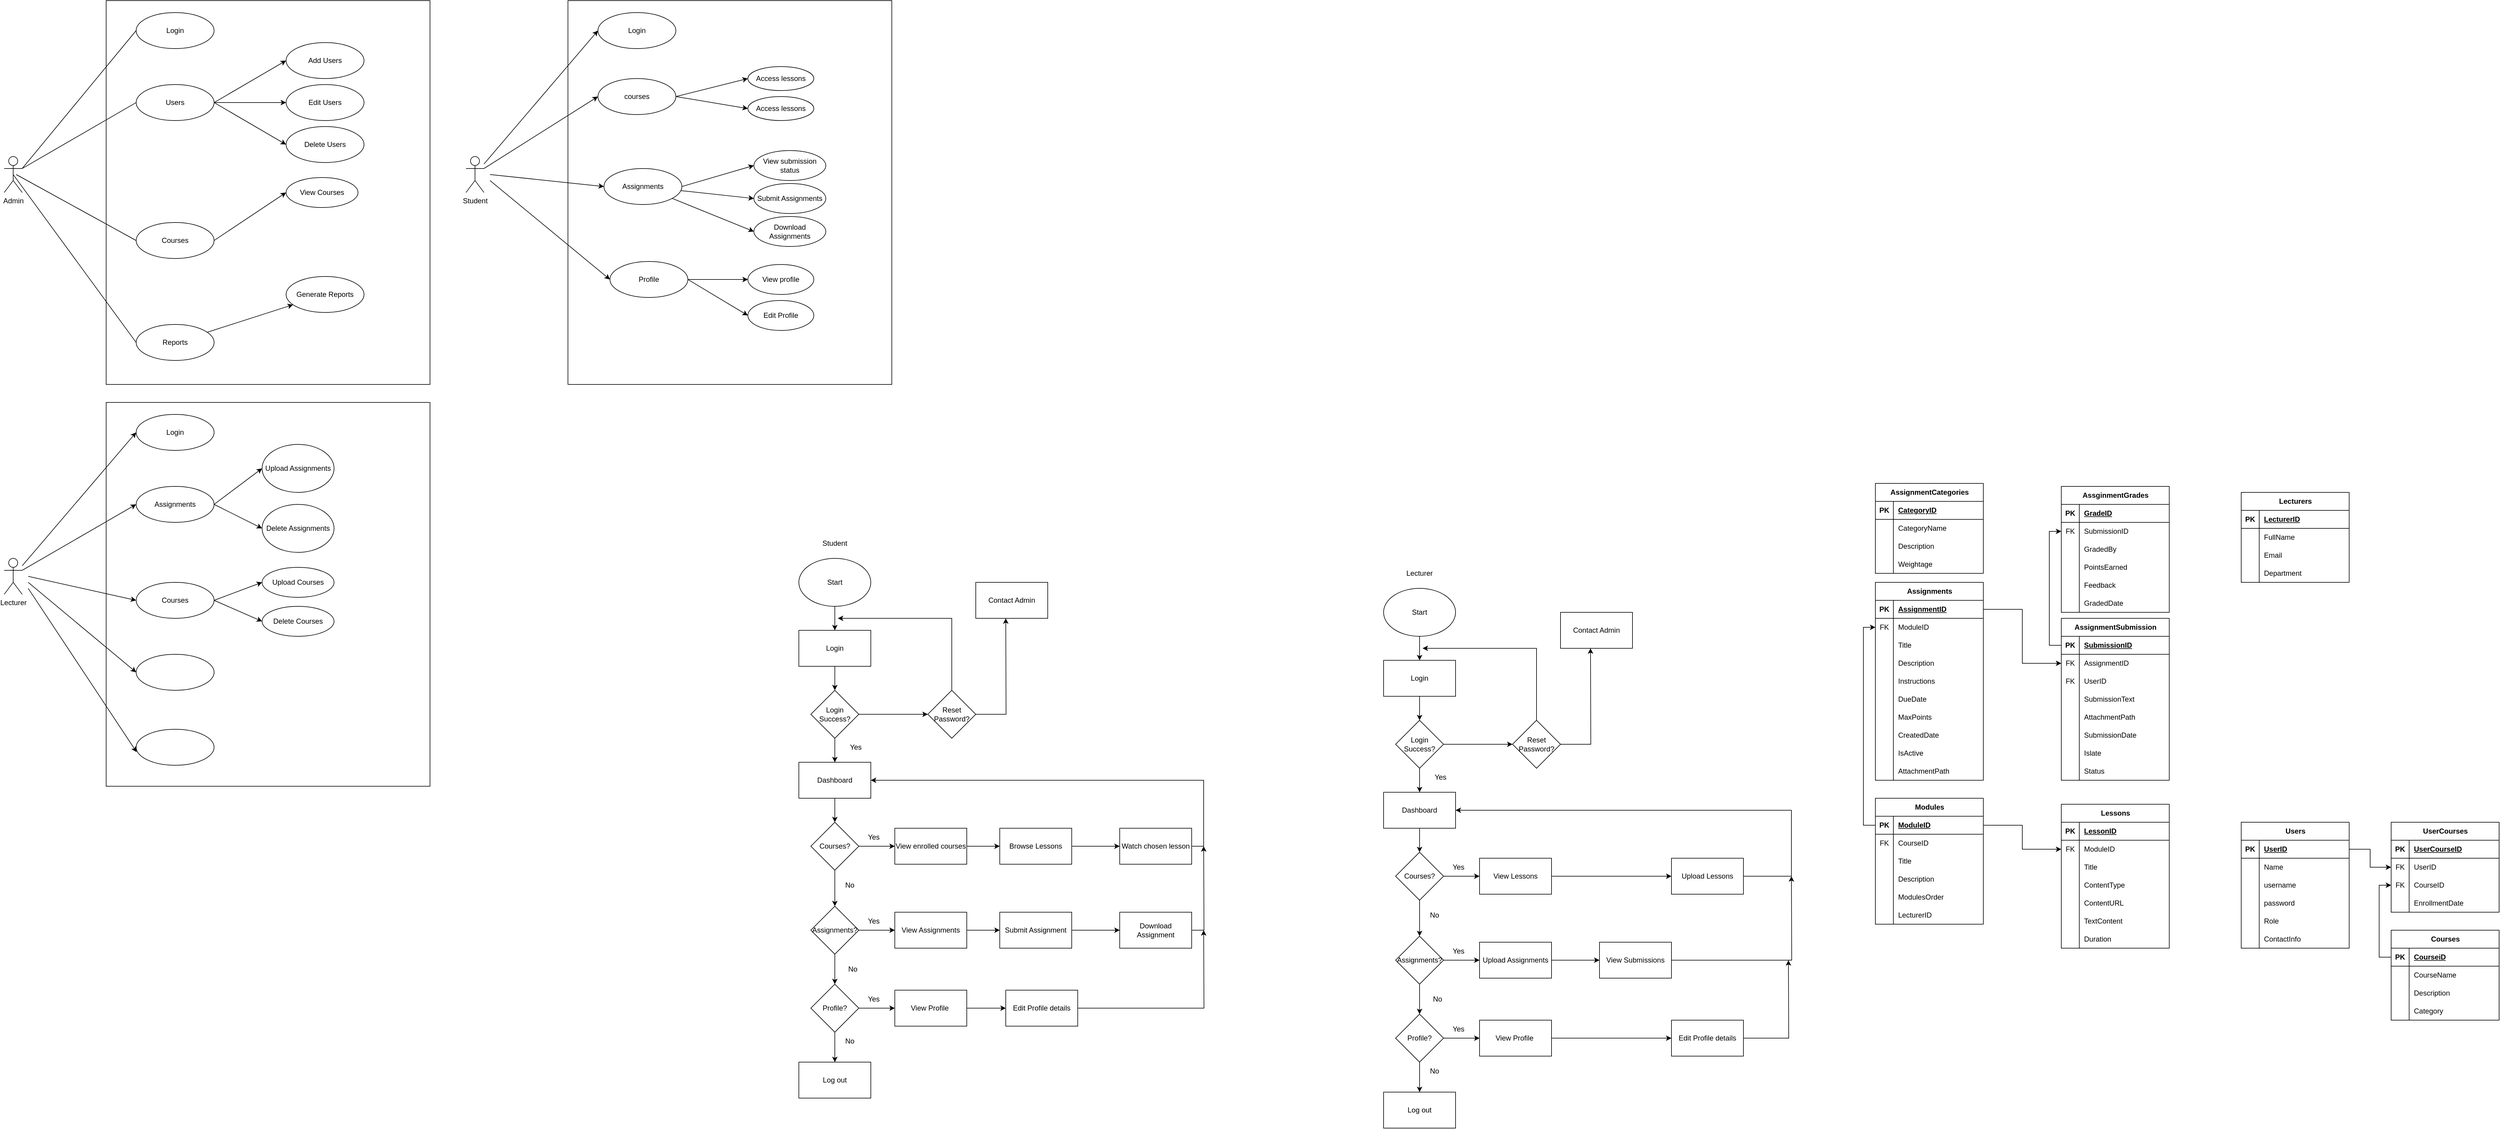 <mxfile version="27.1.1">
  <diagram name="Page-1" id="Z3fttdgqQ3Dp7GkYKVA5">
    <mxGraphModel dx="2610" dy="2205" grid="1" gridSize="10" guides="1" tooltips="1" connect="1" arrows="1" fold="1" page="0" pageScale="1" pageWidth="850" pageHeight="1100" math="0" shadow="0">
      <root>
        <mxCell id="0" />
        <mxCell id="1" parent="0" />
        <mxCell id="aigyrh1YFZ54tX2DjFnP-2" value="" style="rounded=0;whiteSpace=wrap;html=1;movable=0;resizable=0;rotatable=0;deletable=0;editable=0;locked=1;connectable=0;" parent="1" vertex="1">
          <mxGeometry x="-580" y="-960" width="540" height="640" as="geometry" />
        </mxCell>
        <mxCell id="aigyrh1YFZ54tX2DjFnP-3" value="Admin&lt;div&gt;&lt;br&gt;&lt;/div&gt;" style="shape=umlActor;verticalLabelPosition=bottom;verticalAlign=top;html=1;outlineConnect=0;" parent="1" vertex="1">
          <mxGeometry x="-750" y="-700" width="30" height="60" as="geometry" />
        </mxCell>
        <mxCell id="aigyrh1YFZ54tX2DjFnP-5" value="Login" style="ellipse;whiteSpace=wrap;html=1;" parent="1" vertex="1">
          <mxGeometry x="-530" y="-940" width="130" height="60" as="geometry" />
        </mxCell>
        <mxCell id="0bqGk5EBNrvBWAA1_R2I-5" style="rounded=0;orthogonalLoop=1;jettySize=auto;html=1;exitX=1;exitY=0.5;exitDx=0;exitDy=0;entryX=0;entryY=0.5;entryDx=0;entryDy=0;" edge="1" parent="1" source="aigyrh1YFZ54tX2DjFnP-6" target="aigyrh1YFZ54tX2DjFnP-10">
          <mxGeometry relative="1" as="geometry" />
        </mxCell>
        <mxCell id="0bqGk5EBNrvBWAA1_R2I-6" style="rounded=0;orthogonalLoop=1;jettySize=auto;html=1;exitX=1;exitY=0.5;exitDx=0;exitDy=0;entryX=0;entryY=0.5;entryDx=0;entryDy=0;" edge="1" parent="1" source="aigyrh1YFZ54tX2DjFnP-6" target="0bqGk5EBNrvBWAA1_R2I-3">
          <mxGeometry relative="1" as="geometry" />
        </mxCell>
        <mxCell id="0bqGk5EBNrvBWAA1_R2I-7" style="rounded=0;orthogonalLoop=1;jettySize=auto;html=1;exitX=1;exitY=0.5;exitDx=0;exitDy=0;entryX=0;entryY=0.5;entryDx=0;entryDy=0;" edge="1" parent="1" source="aigyrh1YFZ54tX2DjFnP-6" target="0bqGk5EBNrvBWAA1_R2I-4">
          <mxGeometry relative="1" as="geometry" />
        </mxCell>
        <mxCell id="aigyrh1YFZ54tX2DjFnP-6" value="Users" style="ellipse;whiteSpace=wrap;html=1;" parent="1" vertex="1">
          <mxGeometry x="-530" y="-820" width="130" height="60" as="geometry" />
        </mxCell>
        <mxCell id="0bqGk5EBNrvBWAA1_R2I-11" style="rounded=0;orthogonalLoop=1;jettySize=auto;html=1;exitX=1;exitY=0.5;exitDx=0;exitDy=0;" edge="1" parent="1" source="aigyrh1YFZ54tX2DjFnP-7">
          <mxGeometry relative="1" as="geometry">
            <mxPoint x="-280" y="-640" as="targetPoint" />
          </mxGeometry>
        </mxCell>
        <mxCell id="aigyrh1YFZ54tX2DjFnP-7" value="Courses" style="ellipse;whiteSpace=wrap;html=1;" parent="1" vertex="1">
          <mxGeometry x="-530" y="-590" width="130" height="60" as="geometry" />
        </mxCell>
        <mxCell id="0bqGk5EBNrvBWAA1_R2I-10" value="" style="rounded=0;orthogonalLoop=1;jettySize=auto;html=1;" edge="1" parent="1" source="aigyrh1YFZ54tX2DjFnP-8" target="0bqGk5EBNrvBWAA1_R2I-9">
          <mxGeometry relative="1" as="geometry" />
        </mxCell>
        <mxCell id="aigyrh1YFZ54tX2DjFnP-8" value="Reports" style="ellipse;whiteSpace=wrap;html=1;" parent="1" vertex="1">
          <mxGeometry x="-530" y="-420" width="130" height="60" as="geometry" />
        </mxCell>
        <mxCell id="aigyrh1YFZ54tX2DjFnP-10" value="Add Users" style="ellipse;whiteSpace=wrap;html=1;" parent="1" vertex="1">
          <mxGeometry x="-280" y="-890" width="130" height="60" as="geometry" />
        </mxCell>
        <mxCell id="DsBzVv_zIQEoRQzaktac-1" value="" style="endArrow=none;html=1;rounded=0;exitX=1;exitY=0.333;exitDx=0;exitDy=0;exitPerimeter=0;entryX=0;entryY=0.5;entryDx=0;entryDy=0;" parent="1" source="aigyrh1YFZ54tX2DjFnP-3" target="aigyrh1YFZ54tX2DjFnP-5" edge="1">
          <mxGeometry width="50" height="50" relative="1" as="geometry">
            <mxPoint x="-420" y="-670" as="sourcePoint" />
            <mxPoint x="-370" y="-720" as="targetPoint" />
          </mxGeometry>
        </mxCell>
        <mxCell id="DsBzVv_zIQEoRQzaktac-2" value="" style="endArrow=none;html=1;rounded=0;entryX=0;entryY=0.5;entryDx=0;entryDy=0;" parent="1" target="aigyrh1YFZ54tX2DjFnP-6" edge="1">
          <mxGeometry width="50" height="50" relative="1" as="geometry">
            <mxPoint x="-720" y="-680" as="sourcePoint" />
            <mxPoint x="-520" y="-900" as="targetPoint" />
          </mxGeometry>
        </mxCell>
        <mxCell id="DsBzVv_zIQEoRQzaktac-3" value="" style="endArrow=none;html=1;rounded=0;entryX=0;entryY=0.5;entryDx=0;entryDy=0;" parent="1" target="aigyrh1YFZ54tX2DjFnP-7" edge="1">
          <mxGeometry width="50" height="50" relative="1" as="geometry">
            <mxPoint x="-730" y="-670" as="sourcePoint" />
            <mxPoint x="-510" y="-890" as="targetPoint" />
          </mxGeometry>
        </mxCell>
        <mxCell id="DsBzVv_zIQEoRQzaktac-4" value="" style="endArrow=none;html=1;rounded=0;exitX=0.5;exitY=0.5;exitDx=0;exitDy=0;exitPerimeter=0;entryX=0;entryY=0.5;entryDx=0;entryDy=0;" parent="1" source="aigyrh1YFZ54tX2DjFnP-3" target="aigyrh1YFZ54tX2DjFnP-8" edge="1">
          <mxGeometry width="50" height="50" relative="1" as="geometry">
            <mxPoint x="-690" y="-650" as="sourcePoint" />
            <mxPoint x="-500" y="-880" as="targetPoint" />
          </mxGeometry>
        </mxCell>
        <mxCell id="DsBzVv_zIQEoRQzaktac-6" value="" style="rounded=0;whiteSpace=wrap;html=1;movable=0;resizable=0;rotatable=0;deletable=0;editable=0;locked=1;connectable=0;" parent="1" vertex="1">
          <mxGeometry x="190" y="-960" width="540" height="640" as="geometry" />
        </mxCell>
        <mxCell id="DsBzVv_zIQEoRQzaktac-7" style="rounded=0;orthogonalLoop=1;jettySize=auto;html=1;exitX=1;exitY=0.333;exitDx=0;exitDy=0;exitPerimeter=0;entryX=0;entryY=0.5;entryDx=0;entryDy=0;" parent="1" source="DsBzVv_zIQEoRQzaktac-8" target="DsBzVv_zIQEoRQzaktac-10" edge="1">
          <mxGeometry relative="1" as="geometry" />
        </mxCell>
        <mxCell id="6BwgNoAzmTN-jcqfXPyp-20" style="rounded=0;orthogonalLoop=1;jettySize=auto;html=1;entryX=0;entryY=0.5;entryDx=0;entryDy=0;" parent="1" source="DsBzVv_zIQEoRQzaktac-8" target="DsBzVv_zIQEoRQzaktac-9" edge="1">
          <mxGeometry relative="1" as="geometry" />
        </mxCell>
        <mxCell id="DsBzVv_zIQEoRQzaktac-8" value="&lt;div&gt;Student&lt;/div&gt;&lt;div&gt;&lt;br&gt;&lt;/div&gt;" style="shape=umlActor;verticalLabelPosition=bottom;verticalAlign=top;html=1;outlineConnect=0;" parent="1" vertex="1">
          <mxGeometry x="20" y="-700" width="30" height="60" as="geometry" />
        </mxCell>
        <mxCell id="DsBzVv_zIQEoRQzaktac-9" value="Login" style="ellipse;whiteSpace=wrap;html=1;" parent="1" vertex="1">
          <mxGeometry x="240" y="-940" width="130" height="60" as="geometry" />
        </mxCell>
        <mxCell id="6BwgNoAzmTN-jcqfXPyp-13" style="rounded=0;orthogonalLoop=1;jettySize=auto;html=1;exitX=1;exitY=0.5;exitDx=0;exitDy=0;entryX=0;entryY=0.5;entryDx=0;entryDy=0;" parent="1" source="DsBzVv_zIQEoRQzaktac-10" target="6BwgNoAzmTN-jcqfXPyp-12" edge="1">
          <mxGeometry relative="1" as="geometry" />
        </mxCell>
        <mxCell id="DsBzVv_zIQEoRQzaktac-10" value="courses" style="ellipse;whiteSpace=wrap;html=1;" parent="1" vertex="1">
          <mxGeometry x="240" y="-830" width="130" height="60" as="geometry" />
        </mxCell>
        <mxCell id="6BwgNoAzmTN-jcqfXPyp-14" style="rounded=0;orthogonalLoop=1;jettySize=auto;html=1;exitX=1;exitY=0.5;exitDx=0;exitDy=0;entryX=0;entryY=0.5;entryDx=0;entryDy=0;" parent="1" source="DsBzVv_zIQEoRQzaktac-11" target="6BwgNoAzmTN-jcqfXPyp-1" edge="1">
          <mxGeometry relative="1" as="geometry" />
        </mxCell>
        <mxCell id="6BwgNoAzmTN-jcqfXPyp-15" style="rounded=0;orthogonalLoop=1;jettySize=auto;html=1;entryX=0;entryY=0.5;entryDx=0;entryDy=0;" parent="1" source="DsBzVv_zIQEoRQzaktac-11" target="6BwgNoAzmTN-jcqfXPyp-4" edge="1">
          <mxGeometry relative="1" as="geometry" />
        </mxCell>
        <mxCell id="6BwgNoAzmTN-jcqfXPyp-16" style="rounded=0;orthogonalLoop=1;jettySize=auto;html=1;entryX=0;entryY=0.5;entryDx=0;entryDy=0;" parent="1" source="DsBzVv_zIQEoRQzaktac-11" target="6BwgNoAzmTN-jcqfXPyp-2" edge="1">
          <mxGeometry relative="1" as="geometry" />
        </mxCell>
        <mxCell id="DsBzVv_zIQEoRQzaktac-11" value="Assignments" style="ellipse;whiteSpace=wrap;html=1;" parent="1" vertex="1">
          <mxGeometry x="250" y="-680" width="130" height="60" as="geometry" />
        </mxCell>
        <mxCell id="6BwgNoAzmTN-jcqfXPyp-17" style="rounded=0;orthogonalLoop=1;jettySize=auto;html=1;entryX=0;entryY=0.5;entryDx=0;entryDy=0;" parent="1" source="DsBzVv_zIQEoRQzaktac-12" target="6BwgNoAzmTN-jcqfXPyp-11" edge="1">
          <mxGeometry relative="1" as="geometry" />
        </mxCell>
        <mxCell id="DsBzVv_zIQEoRQzaktac-12" value="Profile" style="ellipse;whiteSpace=wrap;html=1;" parent="1" vertex="1">
          <mxGeometry x="260" y="-525" width="130" height="60" as="geometry" />
        </mxCell>
        <mxCell id="DsBzVv_zIQEoRQzaktac-14" style="rounded=0;orthogonalLoop=1;jettySize=auto;html=1;exitX=1;exitY=0.333;exitDx=0;exitDy=0;exitPerimeter=0;entryX=0;entryY=0.5;entryDx=0;entryDy=0;" parent="1" target="DsBzVv_zIQEoRQzaktac-11" edge="1">
          <mxGeometry relative="1" as="geometry">
            <mxPoint x="60" y="-670" as="sourcePoint" />
            <mxPoint x="250" y="-820" as="targetPoint" />
          </mxGeometry>
        </mxCell>
        <mxCell id="DsBzVv_zIQEoRQzaktac-15" style="rounded=0;orthogonalLoop=1;jettySize=auto;html=1;entryX=0;entryY=0.5;entryDx=0;entryDy=0;" parent="1" target="DsBzVv_zIQEoRQzaktac-12" edge="1">
          <mxGeometry relative="1" as="geometry">
            <mxPoint x="60" y="-660" as="sourcePoint" />
            <mxPoint x="260" y="-810" as="targetPoint" />
          </mxGeometry>
        </mxCell>
        <mxCell id="DsBzVv_zIQEoRQzaktac-17" value="" style="rounded=0;whiteSpace=wrap;html=1;movable=0;resizable=0;rotatable=0;deletable=0;editable=0;locked=1;connectable=0;" parent="1" vertex="1">
          <mxGeometry x="-580" y="-290" width="540" height="640" as="geometry" />
        </mxCell>
        <mxCell id="DsBzVv_zIQEoRQzaktac-18" style="rounded=0;orthogonalLoop=1;jettySize=auto;html=1;exitX=1;exitY=0.333;exitDx=0;exitDy=0;exitPerimeter=0;entryX=0;entryY=0.5;entryDx=0;entryDy=0;" parent="1" source="DsBzVv_zIQEoRQzaktac-19" target="DsBzVv_zIQEoRQzaktac-21" edge="1">
          <mxGeometry relative="1" as="geometry" />
        </mxCell>
        <mxCell id="6BwgNoAzmTN-jcqfXPyp-22" style="rounded=0;orthogonalLoop=1;jettySize=auto;html=1;entryX=0;entryY=0.5;entryDx=0;entryDy=0;" parent="1" source="DsBzVv_zIQEoRQzaktac-19" target="DsBzVv_zIQEoRQzaktac-20" edge="1">
          <mxGeometry relative="1" as="geometry" />
        </mxCell>
        <mxCell id="DsBzVv_zIQEoRQzaktac-19" value="&lt;div&gt;Lecturer&lt;/div&gt;" style="shape=umlActor;verticalLabelPosition=bottom;verticalAlign=top;html=1;outlineConnect=0;" parent="1" vertex="1">
          <mxGeometry x="-750" y="-30" width="30" height="60" as="geometry" />
        </mxCell>
        <mxCell id="DsBzVv_zIQEoRQzaktac-20" value="Login" style="ellipse;whiteSpace=wrap;html=1;" parent="1" vertex="1">
          <mxGeometry x="-530" y="-270" width="130" height="60" as="geometry" />
        </mxCell>
        <mxCell id="SyA1oKHQ8V-nG5zU9ut_-3" style="rounded=0;orthogonalLoop=1;jettySize=auto;html=1;exitX=1;exitY=0.5;exitDx=0;exitDy=0;entryX=0;entryY=0.5;entryDx=0;entryDy=0;" parent="1" source="DsBzVv_zIQEoRQzaktac-21" target="SyA1oKHQ8V-nG5zU9ut_-1" edge="1">
          <mxGeometry relative="1" as="geometry" />
        </mxCell>
        <mxCell id="SyA1oKHQ8V-nG5zU9ut_-4" style="rounded=0;orthogonalLoop=1;jettySize=auto;html=1;entryX=0;entryY=0.5;entryDx=0;entryDy=0;exitX=1;exitY=0.5;exitDx=0;exitDy=0;" parent="1" source="DsBzVv_zIQEoRQzaktac-21" target="SyA1oKHQ8V-nG5zU9ut_-2" edge="1">
          <mxGeometry relative="1" as="geometry">
            <mxPoint x="-320" y="-90" as="targetPoint" />
          </mxGeometry>
        </mxCell>
        <mxCell id="DsBzVv_zIQEoRQzaktac-21" value="Assignments" style="ellipse;whiteSpace=wrap;html=1;" parent="1" vertex="1">
          <mxGeometry x="-530" y="-150" width="130" height="60" as="geometry" />
        </mxCell>
        <mxCell id="SyA1oKHQ8V-nG5zU9ut_-15" style="rounded=0;orthogonalLoop=1;jettySize=auto;html=1;exitX=1;exitY=0.5;exitDx=0;exitDy=0;entryX=0;entryY=0.5;entryDx=0;entryDy=0;" parent="1" source="DsBzVv_zIQEoRQzaktac-22" target="SyA1oKHQ8V-nG5zU9ut_-11" edge="1">
          <mxGeometry relative="1" as="geometry" />
        </mxCell>
        <mxCell id="SyA1oKHQ8V-nG5zU9ut_-16" style="rounded=0;orthogonalLoop=1;jettySize=auto;html=1;entryX=0;entryY=0.5;entryDx=0;entryDy=0;exitX=1;exitY=0.5;exitDx=0;exitDy=0;" parent="1" source="DsBzVv_zIQEoRQzaktac-22" target="SyA1oKHQ8V-nG5zU9ut_-12" edge="1">
          <mxGeometry relative="1" as="geometry" />
        </mxCell>
        <mxCell id="DsBzVv_zIQEoRQzaktac-22" value="Courses" style="ellipse;whiteSpace=wrap;html=1;" parent="1" vertex="1">
          <mxGeometry x="-530" y="10" width="130" height="60" as="geometry" />
        </mxCell>
        <mxCell id="DsBzVv_zIQEoRQzaktac-23" value="" style="ellipse;whiteSpace=wrap;html=1;" parent="1" vertex="1">
          <mxGeometry x="-530" y="130" width="130" height="60" as="geometry" />
        </mxCell>
        <mxCell id="DsBzVv_zIQEoRQzaktac-24" value="" style="ellipse;whiteSpace=wrap;html=1;" parent="1" vertex="1">
          <mxGeometry x="-530" y="255" width="130" height="60" as="geometry" />
        </mxCell>
        <mxCell id="DsBzVv_zIQEoRQzaktac-25" style="rounded=0;orthogonalLoop=1;jettySize=auto;html=1;exitX=1;exitY=0.333;exitDx=0;exitDy=0;exitPerimeter=0;entryX=0;entryY=0.5;entryDx=0;entryDy=0;" parent="1" target="DsBzVv_zIQEoRQzaktac-22" edge="1">
          <mxGeometry relative="1" as="geometry">
            <mxPoint x="-710" as="sourcePoint" />
            <mxPoint x="-520" y="-150" as="targetPoint" />
          </mxGeometry>
        </mxCell>
        <mxCell id="DsBzVv_zIQEoRQzaktac-26" style="rounded=0;orthogonalLoop=1;jettySize=auto;html=1;entryX=0;entryY=0.5;entryDx=0;entryDy=0;" parent="1" target="DsBzVv_zIQEoRQzaktac-23" edge="1">
          <mxGeometry relative="1" as="geometry">
            <mxPoint x="-710" y="10" as="sourcePoint" />
            <mxPoint x="-510" y="-140" as="targetPoint" />
          </mxGeometry>
        </mxCell>
        <mxCell id="DsBzVv_zIQEoRQzaktac-27" style="rounded=0;orthogonalLoop=1;jettySize=auto;html=1;entryX=0.006;entryY=0.633;entryDx=0;entryDy=0;entryPerimeter=0;" parent="1" target="DsBzVv_zIQEoRQzaktac-24" edge="1">
          <mxGeometry relative="1" as="geometry">
            <mxPoint x="-710" y="20" as="sourcePoint" />
            <mxPoint x="-500" y="-130" as="targetPoint" />
          </mxGeometry>
        </mxCell>
        <mxCell id="6BwgNoAzmTN-jcqfXPyp-24" value="" style="edgeStyle=orthogonalEdgeStyle;rounded=0;orthogonalLoop=1;jettySize=auto;html=1;" parent="1" source="F561LGEjZbDJHINuN_-6-1" target="6BwgNoAzmTN-jcqfXPyp-23" edge="1">
          <mxGeometry relative="1" as="geometry" />
        </mxCell>
        <mxCell id="F561LGEjZbDJHINuN_-6-1" value="Start" style="ellipse;whiteSpace=wrap;html=1;" parent="1" vertex="1">
          <mxGeometry x="575" y="-30" width="120" height="80" as="geometry" />
        </mxCell>
        <mxCell id="6BwgNoAzmTN-jcqfXPyp-1" value="View submission status" style="ellipse;whiteSpace=wrap;html=1;" parent="1" vertex="1">
          <mxGeometry x="500" y="-710" width="120" height="50" as="geometry" />
        </mxCell>
        <mxCell id="6BwgNoAzmTN-jcqfXPyp-2" value="Download Assignments" style="ellipse;whiteSpace=wrap;html=1;" parent="1" vertex="1">
          <mxGeometry x="500" y="-600" width="120" height="50" as="geometry" />
        </mxCell>
        <mxCell id="6BwgNoAzmTN-jcqfXPyp-4" value="Submit Assignments" style="ellipse;whiteSpace=wrap;html=1;" parent="1" vertex="1">
          <mxGeometry x="500" y="-655" width="120" height="50" as="geometry" />
        </mxCell>
        <mxCell id="6BwgNoAzmTN-jcqfXPyp-5" style="rounded=0;orthogonalLoop=1;jettySize=auto;html=1;exitX=1;exitY=0.5;exitDx=0;exitDy=0;entryX=0;entryY=0.5;entryDx=0;entryDy=0;" parent="1" source="DsBzVv_zIQEoRQzaktac-10" target="6BwgNoAzmTN-jcqfXPyp-6" edge="1">
          <mxGeometry relative="1" as="geometry" />
        </mxCell>
        <mxCell id="6BwgNoAzmTN-jcqfXPyp-6" value="Access lessons" style="ellipse;whiteSpace=wrap;html=1;" parent="1" vertex="1">
          <mxGeometry x="490" y="-850" width="110" height="40" as="geometry" />
        </mxCell>
        <mxCell id="6BwgNoAzmTN-jcqfXPyp-11" value="View profile" style="ellipse;whiteSpace=wrap;html=1;" parent="1" vertex="1">
          <mxGeometry x="490" y="-520" width="110" height="50" as="geometry" />
        </mxCell>
        <mxCell id="6BwgNoAzmTN-jcqfXPyp-12" value="Access lessons" style="ellipse;whiteSpace=wrap;html=1;" parent="1" vertex="1">
          <mxGeometry x="490" y="-800" width="110" height="40" as="geometry" />
        </mxCell>
        <mxCell id="6BwgNoAzmTN-jcqfXPyp-18" style="rounded=0;orthogonalLoop=1;jettySize=auto;html=1;entryX=0;entryY=0.5;entryDx=0;entryDy=0;exitX=1;exitY=0.5;exitDx=0;exitDy=0;" parent="1" source="DsBzVv_zIQEoRQzaktac-12" target="6BwgNoAzmTN-jcqfXPyp-19" edge="1">
          <mxGeometry relative="1" as="geometry">
            <mxPoint x="390" y="-435" as="sourcePoint" />
          </mxGeometry>
        </mxCell>
        <mxCell id="6BwgNoAzmTN-jcqfXPyp-19" value="Edit Profile" style="ellipse;whiteSpace=wrap;html=1;" parent="1" vertex="1">
          <mxGeometry x="490" y="-460" width="110" height="50" as="geometry" />
        </mxCell>
        <mxCell id="6BwgNoAzmTN-jcqfXPyp-30" value="" style="edgeStyle=orthogonalEdgeStyle;rounded=0;orthogonalLoop=1;jettySize=auto;html=1;" parent="1" source="6BwgNoAzmTN-jcqfXPyp-23" target="6BwgNoAzmTN-jcqfXPyp-29" edge="1">
          <mxGeometry relative="1" as="geometry" />
        </mxCell>
        <mxCell id="6BwgNoAzmTN-jcqfXPyp-23" value="Login" style="whiteSpace=wrap;html=1;" parent="1" vertex="1">
          <mxGeometry x="575" y="90" width="120" height="60" as="geometry" />
        </mxCell>
        <mxCell id="6BwgNoAzmTN-jcqfXPyp-32" value="" style="edgeStyle=orthogonalEdgeStyle;rounded=0;orthogonalLoop=1;jettySize=auto;html=1;" parent="1" source="6BwgNoAzmTN-jcqfXPyp-29" target="6BwgNoAzmTN-jcqfXPyp-31" edge="1">
          <mxGeometry relative="1" as="geometry" />
        </mxCell>
        <mxCell id="2HLjHGRR9MoGe3kzo2uy-31" value="" style="edgeStyle=orthogonalEdgeStyle;rounded=0;orthogonalLoop=1;jettySize=auto;html=1;" parent="1" source="6BwgNoAzmTN-jcqfXPyp-29" target="2HLjHGRR9MoGe3kzo2uy-30" edge="1">
          <mxGeometry relative="1" as="geometry" />
        </mxCell>
        <mxCell id="6BwgNoAzmTN-jcqfXPyp-29" value="Login Success?" style="rhombus;whiteSpace=wrap;html=1;" parent="1" vertex="1">
          <mxGeometry x="595" y="190" width="80" height="80" as="geometry" />
        </mxCell>
        <mxCell id="6BwgNoAzmTN-jcqfXPyp-34" value="" style="edgeStyle=orthogonalEdgeStyle;rounded=0;orthogonalLoop=1;jettySize=auto;html=1;" parent="1" source="6BwgNoAzmTN-jcqfXPyp-31" target="6BwgNoAzmTN-jcqfXPyp-33" edge="1">
          <mxGeometry relative="1" as="geometry" />
        </mxCell>
        <mxCell id="6BwgNoAzmTN-jcqfXPyp-31" value="Dashboard" style="whiteSpace=wrap;html=1;" parent="1" vertex="1">
          <mxGeometry x="575" y="310" width="120" height="60" as="geometry" />
        </mxCell>
        <mxCell id="6BwgNoAzmTN-jcqfXPyp-36" value="" style="edgeStyle=orthogonalEdgeStyle;rounded=0;orthogonalLoop=1;jettySize=auto;html=1;" parent="1" source="6BwgNoAzmTN-jcqfXPyp-33" target="6BwgNoAzmTN-jcqfXPyp-35" edge="1">
          <mxGeometry relative="1" as="geometry" />
        </mxCell>
        <mxCell id="2HLjHGRR9MoGe3kzo2uy-2" value="" style="edgeStyle=orthogonalEdgeStyle;rounded=0;orthogonalLoop=1;jettySize=auto;html=1;" parent="1" source="6BwgNoAzmTN-jcqfXPyp-33" target="2HLjHGRR9MoGe3kzo2uy-1" edge="1">
          <mxGeometry relative="1" as="geometry" />
        </mxCell>
        <mxCell id="6BwgNoAzmTN-jcqfXPyp-33" value="Courses?" style="rhombus;whiteSpace=wrap;html=1;" parent="1" vertex="1">
          <mxGeometry x="595" y="410" width="80" height="80" as="geometry" />
        </mxCell>
        <mxCell id="6BwgNoAzmTN-jcqfXPyp-38" value="" style="edgeStyle=orthogonalEdgeStyle;rounded=0;orthogonalLoop=1;jettySize=auto;html=1;" parent="1" source="6BwgNoAzmTN-jcqfXPyp-35" target="6BwgNoAzmTN-jcqfXPyp-37" edge="1">
          <mxGeometry relative="1" as="geometry" />
        </mxCell>
        <mxCell id="2HLjHGRR9MoGe3kzo2uy-9" value="" style="edgeStyle=orthogonalEdgeStyle;rounded=0;orthogonalLoop=1;jettySize=auto;html=1;" parent="1" source="6BwgNoAzmTN-jcqfXPyp-35" target="2HLjHGRR9MoGe3kzo2uy-8" edge="1">
          <mxGeometry relative="1" as="geometry" />
        </mxCell>
        <mxCell id="6BwgNoAzmTN-jcqfXPyp-35" value="Assignments?" style="rhombus;whiteSpace=wrap;html=1;" parent="1" vertex="1">
          <mxGeometry x="595" y="550" width="80" height="80" as="geometry" />
        </mxCell>
        <mxCell id="2HLjHGRR9MoGe3kzo2uy-16" value="" style="edgeStyle=orthogonalEdgeStyle;rounded=0;orthogonalLoop=1;jettySize=auto;html=1;" parent="1" source="6BwgNoAzmTN-jcqfXPyp-37" target="2HLjHGRR9MoGe3kzo2uy-15" edge="1">
          <mxGeometry relative="1" as="geometry" />
        </mxCell>
        <mxCell id="2HLjHGRR9MoGe3kzo2uy-21" value="" style="edgeStyle=orthogonalEdgeStyle;rounded=0;orthogonalLoop=1;jettySize=auto;html=1;" parent="1" source="6BwgNoAzmTN-jcqfXPyp-37" target="2HLjHGRR9MoGe3kzo2uy-20" edge="1">
          <mxGeometry relative="1" as="geometry" />
        </mxCell>
        <mxCell id="6BwgNoAzmTN-jcqfXPyp-37" value="Profile?" style="rhombus;whiteSpace=wrap;html=1;" parent="1" vertex="1">
          <mxGeometry x="595" y="680" width="80" height="80" as="geometry" />
        </mxCell>
        <mxCell id="2HLjHGRR9MoGe3kzo2uy-4" value="" style="edgeStyle=orthogonalEdgeStyle;rounded=0;orthogonalLoop=1;jettySize=auto;html=1;" parent="1" source="2HLjHGRR9MoGe3kzo2uy-1" target="2HLjHGRR9MoGe3kzo2uy-3" edge="1">
          <mxGeometry relative="1" as="geometry" />
        </mxCell>
        <mxCell id="2HLjHGRR9MoGe3kzo2uy-1" value="View enrolled courses" style="whiteSpace=wrap;html=1;" parent="1" vertex="1">
          <mxGeometry x="735" y="420" width="120" height="60" as="geometry" />
        </mxCell>
        <mxCell id="2HLjHGRR9MoGe3kzo2uy-6" value="" style="edgeStyle=orthogonalEdgeStyle;rounded=0;orthogonalLoop=1;jettySize=auto;html=1;" parent="1" source="2HLjHGRR9MoGe3kzo2uy-3" target="2HLjHGRR9MoGe3kzo2uy-5" edge="1">
          <mxGeometry relative="1" as="geometry" />
        </mxCell>
        <mxCell id="2HLjHGRR9MoGe3kzo2uy-3" value="Browse Lessons" style="whiteSpace=wrap;html=1;" parent="1" vertex="1">
          <mxGeometry x="910" y="420" width="120" height="60" as="geometry" />
        </mxCell>
        <mxCell id="2HLjHGRR9MoGe3kzo2uy-7" style="edgeStyle=orthogonalEdgeStyle;rounded=0;orthogonalLoop=1;jettySize=auto;html=1;entryX=1;entryY=0.5;entryDx=0;entryDy=0;exitX=1;exitY=0.5;exitDx=0;exitDy=0;" parent="1" source="2HLjHGRR9MoGe3kzo2uy-5" target="6BwgNoAzmTN-jcqfXPyp-31" edge="1">
          <mxGeometry relative="1" as="geometry" />
        </mxCell>
        <mxCell id="2HLjHGRR9MoGe3kzo2uy-5" value="Watch chosen lesson" style="whiteSpace=wrap;html=1;" parent="1" vertex="1">
          <mxGeometry x="1110" y="420" width="120" height="60" as="geometry" />
        </mxCell>
        <mxCell id="2HLjHGRR9MoGe3kzo2uy-11" value="" style="edgeStyle=orthogonalEdgeStyle;rounded=0;orthogonalLoop=1;jettySize=auto;html=1;" parent="1" source="2HLjHGRR9MoGe3kzo2uy-8" target="2HLjHGRR9MoGe3kzo2uy-10" edge="1">
          <mxGeometry relative="1" as="geometry" />
        </mxCell>
        <mxCell id="2HLjHGRR9MoGe3kzo2uy-8" value="View Assignments" style="whiteSpace=wrap;html=1;" parent="1" vertex="1">
          <mxGeometry x="735" y="560" width="120" height="60" as="geometry" />
        </mxCell>
        <mxCell id="2HLjHGRR9MoGe3kzo2uy-13" value="" style="edgeStyle=orthogonalEdgeStyle;rounded=0;orthogonalLoop=1;jettySize=auto;html=1;" parent="1" source="2HLjHGRR9MoGe3kzo2uy-10" target="2HLjHGRR9MoGe3kzo2uy-12" edge="1">
          <mxGeometry relative="1" as="geometry" />
        </mxCell>
        <mxCell id="2HLjHGRR9MoGe3kzo2uy-10" value="Submit Assignment" style="whiteSpace=wrap;html=1;" parent="1" vertex="1">
          <mxGeometry x="910" y="560" width="120" height="60" as="geometry" />
        </mxCell>
        <mxCell id="2HLjHGRR9MoGe3kzo2uy-14" style="edgeStyle=orthogonalEdgeStyle;rounded=0;orthogonalLoop=1;jettySize=auto;html=1;" parent="1" source="2HLjHGRR9MoGe3kzo2uy-12" edge="1">
          <mxGeometry relative="1" as="geometry">
            <mxPoint x="1250" y="450" as="targetPoint" />
          </mxGeometry>
        </mxCell>
        <mxCell id="2HLjHGRR9MoGe3kzo2uy-12" value="Download Assignment" style="whiteSpace=wrap;html=1;" parent="1" vertex="1">
          <mxGeometry x="1110" y="560" width="120" height="60" as="geometry" />
        </mxCell>
        <mxCell id="2HLjHGRR9MoGe3kzo2uy-18" value="" style="edgeStyle=orthogonalEdgeStyle;rounded=0;orthogonalLoop=1;jettySize=auto;html=1;" parent="1" source="2HLjHGRR9MoGe3kzo2uy-15" target="2HLjHGRR9MoGe3kzo2uy-17" edge="1">
          <mxGeometry relative="1" as="geometry" />
        </mxCell>
        <mxCell id="2HLjHGRR9MoGe3kzo2uy-15" value="View Profile&amp;nbsp;" style="whiteSpace=wrap;html=1;" parent="1" vertex="1">
          <mxGeometry x="735" y="690" width="120" height="60" as="geometry" />
        </mxCell>
        <mxCell id="2HLjHGRR9MoGe3kzo2uy-19" style="edgeStyle=orthogonalEdgeStyle;rounded=0;orthogonalLoop=1;jettySize=auto;html=1;" parent="1" source="2HLjHGRR9MoGe3kzo2uy-17" edge="1">
          <mxGeometry relative="1" as="geometry">
            <mxPoint x="1250" y="590" as="targetPoint" />
          </mxGeometry>
        </mxCell>
        <mxCell id="2HLjHGRR9MoGe3kzo2uy-17" value="Edit Profile details" style="whiteSpace=wrap;html=1;" parent="1" vertex="1">
          <mxGeometry x="920" y="690" width="120" height="60" as="geometry" />
        </mxCell>
        <mxCell id="2HLjHGRR9MoGe3kzo2uy-20" value="Log out" style="whiteSpace=wrap;html=1;" parent="1" vertex="1">
          <mxGeometry x="575" y="810" width="120" height="60" as="geometry" />
        </mxCell>
        <mxCell id="2HLjHGRR9MoGe3kzo2uy-22" value="Yes&lt;span style=&quot;color: rgba(0, 0, 0, 0); font-family: monospace; font-size: 0px; text-align: start; text-wrap-mode: nowrap;&quot;&gt;%3CmxGraphModel%3E%3Croot%3E%3CmxCell%20id%3D%220%22%2F%3E%3CmxCell%20id%3D%221%22%20parent%3D%220%22%2F%3E%3CmxCell%20id%3D%222%22%20style%3D%22edgeStyle%3DorthogonalEdgeStyle%3Brounded%3D0%3BorthogonalLoop%3D1%3BjettySize%3Dauto%3Bhtml%3D1%3B%22%20edge%3D%221%22%20parent%3D%221%22%3E%3CmxGeometry%20relative%3D%221%22%20as%3D%22geometry%22%3E%3CmxPoint%20x%3D%22-720%22%20as%3D%22sourcePoint%22%2F%3E%3CmxPoint%20x%3D%22-580%22%20y%3D%2230%22%20as%3D%22targetPoint%22%2F%3E%3C%2FmxGeometry%3E%3C%2FmxCell%3E%3C%2Froot%3E%3C%2FmxGraphModel%3E&lt;/span&gt;&lt;span style=&quot;color: rgba(0, 0, 0, 0); font-family: monospace; font-size: 0px; text-align: start; text-wrap-mode: nowrap;&quot;&gt;%3CmxGraphModel%3E%3Croot%3E%3CmxCell%20id%3D%220%22%2F%3E%3CmxCell%20id%3D%221%22%20parent%3D%220%22%2F%3E%3CmxCell%20id%3D%222%22%20style%3D%22edgeStyle%3DorthogonalEdgeStyle%3Brounded%3D0%3BorthogonalLoop%3D1%3BjettySize%3Dauto%3Bhtml%3D1%3B%22%20edge%3D%221%22%20parent%3D%221%22%3E%3CmxGeometry%20relative%3D%221%22%20as%3D%22geometry%22%3E%3CmxPoint%20x%3D%22-720%22%20as%3D%22sourcePoint%22%2F%3E%3CmxPoint%20x%3D%22-580%22%20y%3D%2230%22%20as%3D%22targetPoint%22%2F%3E%3C%2FmxGeometry%3E%3C%2FmxCell%3E%3C%2Froot%3E%3C%2FmxGraphModel%3E&lt;/span&gt;" style="text;html=1;align=center;verticalAlign=middle;whiteSpace=wrap;rounded=0;" parent="1" vertex="1">
          <mxGeometry x="670" y="690" width="60" height="30" as="geometry" />
        </mxCell>
        <mxCell id="2HLjHGRR9MoGe3kzo2uy-23" value="Yes&lt;span style=&quot;color: rgba(0, 0, 0, 0); font-family: monospace; font-size: 0px; text-align: start; text-wrap-mode: nowrap;&quot;&gt;%3CmxGraphModel%3E%3Croot%3E%3CmxCell%20id%3D%220%22%2F%3E%3CmxCell%20id%3D%221%22%20parent%3D%220%22%2F%3E%3CmxCell%20id%3D%222%22%20style%3D%22edgeStyle%3DorthogonalEdgeStyle%3Brounded%3D0%3BorthogonalLoop%3D1%3BjettySize%3Dauto%3Bhtml%3D1%3B%22%20edge%3D%221%22%20parent%3D%221%22%3E%3CmxGeometry%20relative%3D%221%22%20as%3D%22geometry%22%3E%3CmxPoint%20x%3D%22-720%22%20as%3D%22sourcePoint%22%2F%3E%3CmxPoint%20x%3D%22-580%22%20y%3D%2230%22%20as%3D%22targetPoint%22%2F%3E%3C%2FmxGeometry%3E%3C%2FmxCell%3E%3C%2Froot%3E%3C%2FmxGraphModel%3E&lt;/span&gt;&lt;span style=&quot;color: rgba(0, 0, 0, 0); font-family: monospace; font-size: 0px; text-align: start; text-wrap-mode: nowrap;&quot;&gt;%3CmxGraphModel%3E%3Croot%3E%3CmxCell%20id%3D%220%22%2F%3E%3CmxCell%20id%3D%221%22%20parent%3D%220%22%2F%3E%3CmxCell%20id%3D%222%22%20style%3D%22edgeStyle%3DorthogonalEdgeStyle%3Brounded%3D0%3BorthogonalLoop%3D1%3BjettySize%3Dauto%3Bhtml%3D1%3B%22%20edge%3D%221%22%20parent%3D%221%22%3E%3CmxGeometry%20relative%3D%221%22%20as%3D%22geometry%22%3E%3CmxPoint%20x%3D%22-720%22%20as%3D%22sourcePoint%22%2F%3E%3CmxPoint%20x%3D%22-580%22%20y%3D%2230%22%20as%3D%22targetPoint%22%2F%3E%3C%2FmxGeometry%3E%3C%2FmxCell%3E%3C%2Froot%3E%3C%2FmxGraphModel%3E&lt;/span&gt;" style="text;html=1;align=center;verticalAlign=middle;whiteSpace=wrap;rounded=0;" parent="1" vertex="1">
          <mxGeometry x="670" y="560" width="60" height="30" as="geometry" />
        </mxCell>
        <mxCell id="2HLjHGRR9MoGe3kzo2uy-24" value="Yes&lt;span style=&quot;color: rgba(0, 0, 0, 0); font-family: monospace; font-size: 0px; text-align: start; text-wrap-mode: nowrap;&quot;&gt;%3CmxGraphModel%3E%3Croot%3E%3CmxCell%20id%3D%220%22%2F%3E%3CmxCell%20id%3D%221%22%20parent%3D%220%22%2F%3E%3CmxCell%20id%3D%222%22%20style%3D%22edgeStyle%3DorthogonalEdgeStyle%3Brounded%3D0%3BorthogonalLoop%3D1%3BjettySize%3Dauto%3Bhtml%3D1%3B%22%20edge%3D%221%22%20parent%3D%221%22%3E%3CmxGeometry%20relative%3D%221%22%20as%3D%22geometry%22%3E%3CmxPoint%20x%3D%22-720%22%20as%3D%22sourcePoint%22%2F%3E%3CmxPoint%20x%3D%22-580%22%20y%3D%2230%22%20as%3D%22targetPoint%22%2F%3E%3C%2FmxGeometry%3E%3C%2FmxCell%3E%3C%2Froot%3E%3C%2FmxGraphModel%3E&lt;/span&gt;&lt;span style=&quot;color: rgba(0, 0, 0, 0); font-family: monospace; font-size: 0px; text-align: start; text-wrap-mode: nowrap;&quot;&gt;%3CmxGraphModel%3E%3Croot%3E%3CmxCell%20id%3D%220%22%2F%3E%3CmxCell%20id%3D%221%22%20parent%3D%220%22%2F%3E%3CmxCell%20id%3D%222%22%20style%3D%22edgeStyle%3DorthogonalEdgeStyle%3Brounded%3D0%3BorthogonalLoop%3D1%3BjettySize%3Dauto%3Bhtml%3D1%3B%22%20edge%3D%221%22%20parent%3D%221%22%3E%3CmxGeometry%20relative%3D%221%22%20as%3D%22geometry%22%3E%3CmxPoint%20x%3D%22-720%22%20as%3D%22sourcePoint%22%2F%3E%3CmxPoint%20x%3D%22-580%22%20y%3D%2230%22%20as%3D%22targetPoint%22%2F%3E%3C%2FmxGeometry%3E%3C%2FmxCell%3E%3C%2Froot%3E%3C%2FmxGraphModel%3E&lt;/span&gt;" style="text;html=1;align=center;verticalAlign=middle;whiteSpace=wrap;rounded=0;" parent="1" vertex="1">
          <mxGeometry x="670" y="420" width="60" height="30" as="geometry" />
        </mxCell>
        <mxCell id="2HLjHGRR9MoGe3kzo2uy-25" value="No" style="text;html=1;align=center;verticalAlign=middle;whiteSpace=wrap;rounded=0;" parent="1" vertex="1">
          <mxGeometry x="630" y="760" width="60" height="30" as="geometry" />
        </mxCell>
        <mxCell id="2HLjHGRR9MoGe3kzo2uy-26" value="No" style="text;html=1;align=center;verticalAlign=middle;whiteSpace=wrap;rounded=0;" parent="1" vertex="1">
          <mxGeometry x="635" y="640" width="60" height="30" as="geometry" />
        </mxCell>
        <mxCell id="2HLjHGRR9MoGe3kzo2uy-27" value="No" style="text;html=1;align=center;verticalAlign=middle;whiteSpace=wrap;rounded=0;" parent="1" vertex="1">
          <mxGeometry x="630" y="500" width="60" height="30" as="geometry" />
        </mxCell>
        <mxCell id="2HLjHGRR9MoGe3kzo2uy-28" value="Yes" style="text;html=1;align=center;verticalAlign=middle;whiteSpace=wrap;rounded=0;" parent="1" vertex="1">
          <mxGeometry x="640" y="270" width="60" height="30" as="geometry" />
        </mxCell>
        <mxCell id="2HLjHGRR9MoGe3kzo2uy-32" value="" style="edgeStyle=orthogonalEdgeStyle;rounded=0;orthogonalLoop=1;jettySize=auto;html=1;" parent="1" source="2HLjHGRR9MoGe3kzo2uy-30" edge="1">
          <mxGeometry relative="1" as="geometry">
            <mxPoint x="920" y="70" as="targetPoint" />
          </mxGeometry>
        </mxCell>
        <mxCell id="2HLjHGRR9MoGe3kzo2uy-33" style="edgeStyle=orthogonalEdgeStyle;rounded=0;orthogonalLoop=1;jettySize=auto;html=1;exitX=0.5;exitY=0;exitDx=0;exitDy=0;" parent="1" source="2HLjHGRR9MoGe3kzo2uy-30" edge="1">
          <mxGeometry relative="1" as="geometry">
            <mxPoint x="640" y="70" as="targetPoint" />
            <Array as="points">
              <mxPoint x="830" y="70" />
            </Array>
          </mxGeometry>
        </mxCell>
        <mxCell id="2HLjHGRR9MoGe3kzo2uy-30" value="Reset Password?" style="rhombus;whiteSpace=wrap;html=1;" parent="1" vertex="1">
          <mxGeometry x="790" y="190" width="80" height="80" as="geometry" />
        </mxCell>
        <mxCell id="2HLjHGRR9MoGe3kzo2uy-36" value="Contact Admin" style="rounded=0;whiteSpace=wrap;html=1;" parent="1" vertex="1">
          <mxGeometry x="870" y="10" width="120" height="60" as="geometry" />
        </mxCell>
        <mxCell id="2HLjHGRR9MoGe3kzo2uy-37" value="Student" style="text;html=1;align=center;verticalAlign=middle;whiteSpace=wrap;rounded=0;" parent="1" vertex="1">
          <mxGeometry x="605" y="-70" width="60" height="30" as="geometry" />
        </mxCell>
        <mxCell id="SyA1oKHQ8V-nG5zU9ut_-1" value="Upload Assignments" style="ellipse;whiteSpace=wrap;html=1;" parent="1" vertex="1">
          <mxGeometry x="-320" y="-220" width="120" height="80" as="geometry" />
        </mxCell>
        <mxCell id="SyA1oKHQ8V-nG5zU9ut_-2" value="Delete Assignments" style="ellipse;whiteSpace=wrap;html=1;" parent="1" vertex="1">
          <mxGeometry x="-320" y="-120" width="120" height="80" as="geometry" />
        </mxCell>
        <mxCell id="SyA1oKHQ8V-nG5zU9ut_-11" value="Upload Courses" style="ellipse;whiteSpace=wrap;html=1;" parent="1" vertex="1">
          <mxGeometry x="-320" y="-15" width="120" height="50" as="geometry" />
        </mxCell>
        <mxCell id="SyA1oKHQ8V-nG5zU9ut_-12" value="Delete Courses" style="ellipse;whiteSpace=wrap;html=1;" parent="1" vertex="1">
          <mxGeometry x="-320" y="50" width="120" height="50" as="geometry" />
        </mxCell>
        <mxCell id="SyA1oKHQ8V-nG5zU9ut_-17" value="" style="edgeStyle=orthogonalEdgeStyle;rounded=0;orthogonalLoop=1;jettySize=auto;html=1;" parent="1" source="SyA1oKHQ8V-nG5zU9ut_-18" target="SyA1oKHQ8V-nG5zU9ut_-20" edge="1">
          <mxGeometry relative="1" as="geometry" />
        </mxCell>
        <mxCell id="SyA1oKHQ8V-nG5zU9ut_-18" value="Start" style="ellipse;whiteSpace=wrap;html=1;" parent="1" vertex="1">
          <mxGeometry x="1550" y="20" width="120" height="80" as="geometry" />
        </mxCell>
        <mxCell id="SyA1oKHQ8V-nG5zU9ut_-19" value="" style="edgeStyle=orthogonalEdgeStyle;rounded=0;orthogonalLoop=1;jettySize=auto;html=1;" parent="1" source="SyA1oKHQ8V-nG5zU9ut_-20" target="SyA1oKHQ8V-nG5zU9ut_-23" edge="1">
          <mxGeometry relative="1" as="geometry" />
        </mxCell>
        <mxCell id="SyA1oKHQ8V-nG5zU9ut_-20" value="Login" style="whiteSpace=wrap;html=1;" parent="1" vertex="1">
          <mxGeometry x="1550" y="140" width="120" height="60" as="geometry" />
        </mxCell>
        <mxCell id="SyA1oKHQ8V-nG5zU9ut_-21" value="" style="edgeStyle=orthogonalEdgeStyle;rounded=0;orthogonalLoop=1;jettySize=auto;html=1;" parent="1" source="SyA1oKHQ8V-nG5zU9ut_-23" target="SyA1oKHQ8V-nG5zU9ut_-25" edge="1">
          <mxGeometry relative="1" as="geometry" />
        </mxCell>
        <mxCell id="SyA1oKHQ8V-nG5zU9ut_-22" value="" style="edgeStyle=orthogonalEdgeStyle;rounded=0;orthogonalLoop=1;jettySize=auto;html=1;" parent="1" source="SyA1oKHQ8V-nG5zU9ut_-23" target="SyA1oKHQ8V-nG5zU9ut_-61" edge="1">
          <mxGeometry relative="1" as="geometry" />
        </mxCell>
        <mxCell id="SyA1oKHQ8V-nG5zU9ut_-23" value="Login Success?" style="rhombus;whiteSpace=wrap;html=1;" parent="1" vertex="1">
          <mxGeometry x="1570" y="240" width="80" height="80" as="geometry" />
        </mxCell>
        <mxCell id="SyA1oKHQ8V-nG5zU9ut_-24" value="" style="edgeStyle=orthogonalEdgeStyle;rounded=0;orthogonalLoop=1;jettySize=auto;html=1;" parent="1" source="SyA1oKHQ8V-nG5zU9ut_-25" target="SyA1oKHQ8V-nG5zU9ut_-28" edge="1">
          <mxGeometry relative="1" as="geometry" />
        </mxCell>
        <mxCell id="SyA1oKHQ8V-nG5zU9ut_-25" value="Dashboard" style="whiteSpace=wrap;html=1;" parent="1" vertex="1">
          <mxGeometry x="1550" y="360" width="120" height="60" as="geometry" />
        </mxCell>
        <mxCell id="SyA1oKHQ8V-nG5zU9ut_-26" value="" style="edgeStyle=orthogonalEdgeStyle;rounded=0;orthogonalLoop=1;jettySize=auto;html=1;" parent="1" source="SyA1oKHQ8V-nG5zU9ut_-28" target="SyA1oKHQ8V-nG5zU9ut_-31" edge="1">
          <mxGeometry relative="1" as="geometry" />
        </mxCell>
        <mxCell id="SyA1oKHQ8V-nG5zU9ut_-27" value="" style="edgeStyle=orthogonalEdgeStyle;rounded=0;orthogonalLoop=1;jettySize=auto;html=1;" parent="1" source="SyA1oKHQ8V-nG5zU9ut_-28" target="SyA1oKHQ8V-nG5zU9ut_-36" edge="1">
          <mxGeometry relative="1" as="geometry" />
        </mxCell>
        <mxCell id="SyA1oKHQ8V-nG5zU9ut_-28" value="Courses?" style="rhombus;whiteSpace=wrap;html=1;" parent="1" vertex="1">
          <mxGeometry x="1570" y="460" width="80" height="80" as="geometry" />
        </mxCell>
        <mxCell id="SyA1oKHQ8V-nG5zU9ut_-29" value="" style="edgeStyle=orthogonalEdgeStyle;rounded=0;orthogonalLoop=1;jettySize=auto;html=1;" parent="1" source="SyA1oKHQ8V-nG5zU9ut_-31" target="SyA1oKHQ8V-nG5zU9ut_-34" edge="1">
          <mxGeometry relative="1" as="geometry" />
        </mxCell>
        <mxCell id="SyA1oKHQ8V-nG5zU9ut_-30" value="" style="edgeStyle=orthogonalEdgeStyle;rounded=0;orthogonalLoop=1;jettySize=auto;html=1;" parent="1" source="SyA1oKHQ8V-nG5zU9ut_-31" target="SyA1oKHQ8V-nG5zU9ut_-42" edge="1">
          <mxGeometry relative="1" as="geometry" />
        </mxCell>
        <mxCell id="SyA1oKHQ8V-nG5zU9ut_-31" value="Assignments?" style="rhombus;whiteSpace=wrap;html=1;" parent="1" vertex="1">
          <mxGeometry x="1570" y="600" width="80" height="80" as="geometry" />
        </mxCell>
        <mxCell id="SyA1oKHQ8V-nG5zU9ut_-32" value="" style="edgeStyle=orthogonalEdgeStyle;rounded=0;orthogonalLoop=1;jettySize=auto;html=1;" parent="1" source="SyA1oKHQ8V-nG5zU9ut_-34" target="SyA1oKHQ8V-nG5zU9ut_-48" edge="1">
          <mxGeometry relative="1" as="geometry" />
        </mxCell>
        <mxCell id="SyA1oKHQ8V-nG5zU9ut_-33" value="" style="edgeStyle=orthogonalEdgeStyle;rounded=0;orthogonalLoop=1;jettySize=auto;html=1;" parent="1" source="SyA1oKHQ8V-nG5zU9ut_-34" target="SyA1oKHQ8V-nG5zU9ut_-51" edge="1">
          <mxGeometry relative="1" as="geometry" />
        </mxCell>
        <mxCell id="SyA1oKHQ8V-nG5zU9ut_-34" value="Profile?" style="rhombus;whiteSpace=wrap;html=1;" parent="1" vertex="1">
          <mxGeometry x="1570" y="730" width="80" height="80" as="geometry" />
        </mxCell>
        <mxCell id="SyA1oKHQ8V-nG5zU9ut_-35" value="" style="edgeStyle=orthogonalEdgeStyle;rounded=0;orthogonalLoop=1;jettySize=auto;html=1;" parent="1" source="SyA1oKHQ8V-nG5zU9ut_-36" target="SyA1oKHQ8V-nG5zU9ut_-38" edge="1">
          <mxGeometry relative="1" as="geometry" />
        </mxCell>
        <mxCell id="SyA1oKHQ8V-nG5zU9ut_-36" value="View Lessons" style="whiteSpace=wrap;html=1;" parent="1" vertex="1">
          <mxGeometry x="1710" y="470" width="120" height="60" as="geometry" />
        </mxCell>
        <mxCell id="SyA1oKHQ8V-nG5zU9ut_-38" value="Upload Lessons" style="whiteSpace=wrap;html=1;" parent="1" vertex="1">
          <mxGeometry x="2030" y="470" width="120" height="60" as="geometry" />
        </mxCell>
        <mxCell id="SyA1oKHQ8V-nG5zU9ut_-39" style="edgeStyle=orthogonalEdgeStyle;rounded=0;orthogonalLoop=1;jettySize=auto;html=1;entryX=1;entryY=0.5;entryDx=0;entryDy=0;" parent="1" source="SyA1oKHQ8V-nG5zU9ut_-38" target="SyA1oKHQ8V-nG5zU9ut_-25" edge="1">
          <mxGeometry relative="1" as="geometry">
            <mxPoint x="2205" y="500" as="sourcePoint" />
            <Array as="points">
              <mxPoint x="2230" y="500" />
              <mxPoint x="2230" y="390" />
            </Array>
          </mxGeometry>
        </mxCell>
        <mxCell id="0bqGk5EBNrvBWAA1_R2I-1" style="edgeStyle=orthogonalEdgeStyle;rounded=0;orthogonalLoop=1;jettySize=auto;html=1;exitX=1;exitY=0.5;exitDx=0;exitDy=0;entryX=0;entryY=0.5;entryDx=0;entryDy=0;" edge="1" parent="1" source="SyA1oKHQ8V-nG5zU9ut_-42" target="SyA1oKHQ8V-nG5zU9ut_-44">
          <mxGeometry relative="1" as="geometry" />
        </mxCell>
        <mxCell id="SyA1oKHQ8V-nG5zU9ut_-42" value="Upload Assignments" style="whiteSpace=wrap;html=1;" parent="1" vertex="1">
          <mxGeometry x="1710" y="610" width="120" height="60" as="geometry" />
        </mxCell>
        <mxCell id="0bqGk5EBNrvBWAA1_R2I-2" style="edgeStyle=orthogonalEdgeStyle;rounded=0;orthogonalLoop=1;jettySize=auto;html=1;exitX=1;exitY=0.5;exitDx=0;exitDy=0;" edge="1" parent="1" source="SyA1oKHQ8V-nG5zU9ut_-44">
          <mxGeometry relative="1" as="geometry">
            <mxPoint x="2230" y="500" as="targetPoint" />
          </mxGeometry>
        </mxCell>
        <mxCell id="SyA1oKHQ8V-nG5zU9ut_-44" value="View Submissions" style="whiteSpace=wrap;html=1;" parent="1" vertex="1">
          <mxGeometry x="1910" y="610" width="120" height="60" as="geometry" />
        </mxCell>
        <mxCell id="SyA1oKHQ8V-nG5zU9ut_-47" value="" style="edgeStyle=orthogonalEdgeStyle;rounded=0;orthogonalLoop=1;jettySize=auto;html=1;" parent="1" source="SyA1oKHQ8V-nG5zU9ut_-48" target="SyA1oKHQ8V-nG5zU9ut_-50" edge="1">
          <mxGeometry relative="1" as="geometry" />
        </mxCell>
        <mxCell id="SyA1oKHQ8V-nG5zU9ut_-48" value="View Profile&amp;nbsp;" style="whiteSpace=wrap;html=1;" parent="1" vertex="1">
          <mxGeometry x="1710" y="740" width="120" height="60" as="geometry" />
        </mxCell>
        <mxCell id="SyA1oKHQ8V-nG5zU9ut_-49" style="edgeStyle=orthogonalEdgeStyle;rounded=0;orthogonalLoop=1;jettySize=auto;html=1;" parent="1" source="SyA1oKHQ8V-nG5zU9ut_-50" edge="1">
          <mxGeometry relative="1" as="geometry">
            <mxPoint x="2225" y="640" as="targetPoint" />
          </mxGeometry>
        </mxCell>
        <mxCell id="SyA1oKHQ8V-nG5zU9ut_-50" value="Edit Profile details" style="whiteSpace=wrap;html=1;" parent="1" vertex="1">
          <mxGeometry x="2030" y="740" width="120" height="60" as="geometry" />
        </mxCell>
        <mxCell id="SyA1oKHQ8V-nG5zU9ut_-51" value="Log out" style="whiteSpace=wrap;html=1;" parent="1" vertex="1">
          <mxGeometry x="1550" y="860" width="120" height="60" as="geometry" />
        </mxCell>
        <mxCell id="SyA1oKHQ8V-nG5zU9ut_-52" value="Yes&lt;span style=&quot;color: rgba(0, 0, 0, 0); font-family: monospace; font-size: 0px; text-align: start; text-wrap-mode: nowrap;&quot;&gt;%3CmxGraphModel%3E%3Croot%3E%3CmxCell%20id%3D%220%22%2F%3E%3CmxCell%20id%3D%221%22%20parent%3D%220%22%2F%3E%3CmxCell%20id%3D%222%22%20style%3D%22edgeStyle%3DorthogonalEdgeStyle%3Brounded%3D0%3BorthogonalLoop%3D1%3BjettySize%3Dauto%3Bhtml%3D1%3B%22%20edge%3D%221%22%20parent%3D%221%22%3E%3CmxGeometry%20relative%3D%221%22%20as%3D%22geometry%22%3E%3CmxPoint%20x%3D%22-720%22%20as%3D%22sourcePoint%22%2F%3E%3CmxPoint%20x%3D%22-580%22%20y%3D%2230%22%20as%3D%22targetPoint%22%2F%3E%3C%2FmxGeometry%3E%3C%2FmxCell%3E%3C%2Froot%3E%3C%2FmxGraphModel%3E&lt;/span&gt;&lt;span style=&quot;color: rgba(0, 0, 0, 0); font-family: monospace; font-size: 0px; text-align: start; text-wrap-mode: nowrap;&quot;&gt;%3CmxGraphModel%3E%3Croot%3E%3CmxCell%20id%3D%220%22%2F%3E%3CmxCell%20id%3D%221%22%20parent%3D%220%22%2F%3E%3CmxCell%20id%3D%222%22%20style%3D%22edgeStyle%3DorthogonalEdgeStyle%3Brounded%3D0%3BorthogonalLoop%3D1%3BjettySize%3Dauto%3Bhtml%3D1%3B%22%20edge%3D%221%22%20parent%3D%221%22%3E%3CmxGeometry%20relative%3D%221%22%20as%3D%22geometry%22%3E%3CmxPoint%20x%3D%22-720%22%20as%3D%22sourcePoint%22%2F%3E%3CmxPoint%20x%3D%22-580%22%20y%3D%2230%22%20as%3D%22targetPoint%22%2F%3E%3C%2FmxGeometry%3E%3C%2FmxCell%3E%3C%2Froot%3E%3C%2FmxGraphModel%3E&lt;/span&gt;" style="text;html=1;align=center;verticalAlign=middle;whiteSpace=wrap;rounded=0;" parent="1" vertex="1">
          <mxGeometry x="1645" y="740" width="60" height="30" as="geometry" />
        </mxCell>
        <mxCell id="SyA1oKHQ8V-nG5zU9ut_-53" value="Yes&lt;span style=&quot;color: rgba(0, 0, 0, 0); font-family: monospace; font-size: 0px; text-align: start; text-wrap-mode: nowrap;&quot;&gt;%3CmxGraphModel%3E%3Croot%3E%3CmxCell%20id%3D%220%22%2F%3E%3CmxCell%20id%3D%221%22%20parent%3D%220%22%2F%3E%3CmxCell%20id%3D%222%22%20style%3D%22edgeStyle%3DorthogonalEdgeStyle%3Brounded%3D0%3BorthogonalLoop%3D1%3BjettySize%3Dauto%3Bhtml%3D1%3B%22%20edge%3D%221%22%20parent%3D%221%22%3E%3CmxGeometry%20relative%3D%221%22%20as%3D%22geometry%22%3E%3CmxPoint%20x%3D%22-720%22%20as%3D%22sourcePoint%22%2F%3E%3CmxPoint%20x%3D%22-580%22%20y%3D%2230%22%20as%3D%22targetPoint%22%2F%3E%3C%2FmxGeometry%3E%3C%2FmxCell%3E%3C%2Froot%3E%3C%2FmxGraphModel%3E&lt;/span&gt;&lt;span style=&quot;color: rgba(0, 0, 0, 0); font-family: monospace; font-size: 0px; text-align: start; text-wrap-mode: nowrap;&quot;&gt;%3CmxGraphModel%3E%3Croot%3E%3CmxCell%20id%3D%220%22%2F%3E%3CmxCell%20id%3D%221%22%20parent%3D%220%22%2F%3E%3CmxCell%20id%3D%222%22%20style%3D%22edgeStyle%3DorthogonalEdgeStyle%3Brounded%3D0%3BorthogonalLoop%3D1%3BjettySize%3Dauto%3Bhtml%3D1%3B%22%20edge%3D%221%22%20parent%3D%221%22%3E%3CmxGeometry%20relative%3D%221%22%20as%3D%22geometry%22%3E%3CmxPoint%20x%3D%22-720%22%20as%3D%22sourcePoint%22%2F%3E%3CmxPoint%20x%3D%22-580%22%20y%3D%2230%22%20as%3D%22targetPoint%22%2F%3E%3C%2FmxGeometry%3E%3C%2FmxCell%3E%3C%2Froot%3E%3C%2FmxGraphModel%3E&lt;/span&gt;" style="text;html=1;align=center;verticalAlign=middle;whiteSpace=wrap;rounded=0;" parent="1" vertex="1">
          <mxGeometry x="1645" y="610" width="60" height="30" as="geometry" />
        </mxCell>
        <mxCell id="SyA1oKHQ8V-nG5zU9ut_-54" value="Yes&lt;span style=&quot;color: rgba(0, 0, 0, 0); font-family: monospace; font-size: 0px; text-align: start; text-wrap-mode: nowrap;&quot;&gt;%3CmxGraphModel%3E%3Croot%3E%3CmxCell%20id%3D%220%22%2F%3E%3CmxCell%20id%3D%221%22%20parent%3D%220%22%2F%3E%3CmxCell%20id%3D%222%22%20style%3D%22edgeStyle%3DorthogonalEdgeStyle%3Brounded%3D0%3BorthogonalLoop%3D1%3BjettySize%3Dauto%3Bhtml%3D1%3B%22%20edge%3D%221%22%20parent%3D%221%22%3E%3CmxGeometry%20relative%3D%221%22%20as%3D%22geometry%22%3E%3CmxPoint%20x%3D%22-720%22%20as%3D%22sourcePoint%22%2F%3E%3CmxPoint%20x%3D%22-580%22%20y%3D%2230%22%20as%3D%22targetPoint%22%2F%3E%3C%2FmxGeometry%3E%3C%2FmxCell%3E%3C%2Froot%3E%3C%2FmxGraphModel%3E&lt;/span&gt;&lt;span style=&quot;color: rgba(0, 0, 0, 0); font-family: monospace; font-size: 0px; text-align: start; text-wrap-mode: nowrap;&quot;&gt;%3CmxGraphModel%3E%3Croot%3E%3CmxCell%20id%3D%220%22%2F%3E%3CmxCell%20id%3D%221%22%20parent%3D%220%22%2F%3E%3CmxCell%20id%3D%222%22%20style%3D%22edgeStyle%3DorthogonalEdgeStyle%3Brounded%3D0%3BorthogonalLoop%3D1%3BjettySize%3Dauto%3Bhtml%3D1%3B%22%20edge%3D%221%22%20parent%3D%221%22%3E%3CmxGeometry%20relative%3D%221%22%20as%3D%22geometry%22%3E%3CmxPoint%20x%3D%22-720%22%20as%3D%22sourcePoint%22%2F%3E%3CmxPoint%20x%3D%22-580%22%20y%3D%2230%22%20as%3D%22targetPoint%22%2F%3E%3C%2FmxGeometry%3E%3C%2FmxCell%3E%3C%2Froot%3E%3C%2FmxGraphModel%3E&lt;/span&gt;" style="text;html=1;align=center;verticalAlign=middle;whiteSpace=wrap;rounded=0;" parent="1" vertex="1">
          <mxGeometry x="1645" y="470" width="60" height="30" as="geometry" />
        </mxCell>
        <mxCell id="SyA1oKHQ8V-nG5zU9ut_-55" value="No" style="text;html=1;align=center;verticalAlign=middle;whiteSpace=wrap;rounded=0;" parent="1" vertex="1">
          <mxGeometry x="1605" y="810" width="60" height="30" as="geometry" />
        </mxCell>
        <mxCell id="SyA1oKHQ8V-nG5zU9ut_-56" value="No" style="text;html=1;align=center;verticalAlign=middle;whiteSpace=wrap;rounded=0;" parent="1" vertex="1">
          <mxGeometry x="1610" y="690" width="60" height="30" as="geometry" />
        </mxCell>
        <mxCell id="SyA1oKHQ8V-nG5zU9ut_-57" value="No" style="text;html=1;align=center;verticalAlign=middle;whiteSpace=wrap;rounded=0;" parent="1" vertex="1">
          <mxGeometry x="1605" y="550" width="60" height="30" as="geometry" />
        </mxCell>
        <mxCell id="SyA1oKHQ8V-nG5zU9ut_-58" value="Yes" style="text;html=1;align=center;verticalAlign=middle;whiteSpace=wrap;rounded=0;" parent="1" vertex="1">
          <mxGeometry x="1615" y="320" width="60" height="30" as="geometry" />
        </mxCell>
        <mxCell id="SyA1oKHQ8V-nG5zU9ut_-59" value="" style="edgeStyle=orthogonalEdgeStyle;rounded=0;orthogonalLoop=1;jettySize=auto;html=1;" parent="1" source="SyA1oKHQ8V-nG5zU9ut_-61" edge="1">
          <mxGeometry relative="1" as="geometry">
            <mxPoint x="1895" y="120" as="targetPoint" />
          </mxGeometry>
        </mxCell>
        <mxCell id="SyA1oKHQ8V-nG5zU9ut_-60" style="edgeStyle=orthogonalEdgeStyle;rounded=0;orthogonalLoop=1;jettySize=auto;html=1;exitX=0.5;exitY=0;exitDx=0;exitDy=0;" parent="1" source="SyA1oKHQ8V-nG5zU9ut_-61" edge="1">
          <mxGeometry relative="1" as="geometry">
            <mxPoint x="1615" y="120" as="targetPoint" />
            <Array as="points">
              <mxPoint x="1805" y="120" />
            </Array>
          </mxGeometry>
        </mxCell>
        <mxCell id="SyA1oKHQ8V-nG5zU9ut_-61" value="Reset Password?" style="rhombus;whiteSpace=wrap;html=1;" parent="1" vertex="1">
          <mxGeometry x="1765" y="240" width="80" height="80" as="geometry" />
        </mxCell>
        <mxCell id="SyA1oKHQ8V-nG5zU9ut_-62" value="Contact Admin" style="rounded=0;whiteSpace=wrap;html=1;" parent="1" vertex="1">
          <mxGeometry x="1845" y="60" width="120" height="60" as="geometry" />
        </mxCell>
        <mxCell id="SyA1oKHQ8V-nG5zU9ut_-63" value="Lecturer" style="text;html=1;align=center;verticalAlign=middle;whiteSpace=wrap;rounded=0;" parent="1" vertex="1">
          <mxGeometry x="1580" y="-20" width="60" height="30" as="geometry" />
        </mxCell>
        <mxCell id="0bqGk5EBNrvBWAA1_R2I-3" value="Edit Users" style="ellipse;whiteSpace=wrap;html=1;" vertex="1" parent="1">
          <mxGeometry x="-280" y="-820" width="130" height="60" as="geometry" />
        </mxCell>
        <mxCell id="0bqGk5EBNrvBWAA1_R2I-4" value="Delete Users" style="ellipse;whiteSpace=wrap;html=1;" vertex="1" parent="1">
          <mxGeometry x="-280" y="-750" width="130" height="60" as="geometry" />
        </mxCell>
        <mxCell id="0bqGk5EBNrvBWAA1_R2I-8" value="View Courses" style="ellipse;whiteSpace=wrap;html=1;" vertex="1" parent="1">
          <mxGeometry x="-280" y="-665" width="120" height="50" as="geometry" />
        </mxCell>
        <mxCell id="0bqGk5EBNrvBWAA1_R2I-9" value="Generate Reports" style="ellipse;whiteSpace=wrap;html=1;" vertex="1" parent="1">
          <mxGeometry x="-280" y="-500" width="130" height="60" as="geometry" />
        </mxCell>
        <mxCell id="0bqGk5EBNrvBWAA1_R2I-20" value="AssignmentCategories" style="shape=table;startSize=30;container=1;collapsible=1;childLayout=tableLayout;fixedRows=1;rowLines=0;fontStyle=1;align=center;resizeLast=1;html=1;" vertex="1" parent="1">
          <mxGeometry x="2370" y="-155" width="180" height="150" as="geometry" />
        </mxCell>
        <mxCell id="0bqGk5EBNrvBWAA1_R2I-21" value="" style="shape=tableRow;horizontal=0;startSize=0;swimlaneHead=0;swimlaneBody=0;fillColor=none;collapsible=0;dropTarget=0;points=[[0,0.5],[1,0.5]];portConstraint=eastwest;top=0;left=0;right=0;bottom=1;" vertex="1" parent="0bqGk5EBNrvBWAA1_R2I-20">
          <mxGeometry y="30" width="180" height="30" as="geometry" />
        </mxCell>
        <mxCell id="0bqGk5EBNrvBWAA1_R2I-22" value="PK" style="shape=partialRectangle;connectable=0;fillColor=none;top=0;left=0;bottom=0;right=0;fontStyle=1;overflow=hidden;whiteSpace=wrap;html=1;" vertex="1" parent="0bqGk5EBNrvBWAA1_R2I-21">
          <mxGeometry width="30" height="30" as="geometry">
            <mxRectangle width="30" height="30" as="alternateBounds" />
          </mxGeometry>
        </mxCell>
        <mxCell id="0bqGk5EBNrvBWAA1_R2I-23" value="CategoryID" style="shape=partialRectangle;connectable=0;fillColor=none;top=0;left=0;bottom=0;right=0;align=left;spacingLeft=6;fontStyle=5;overflow=hidden;whiteSpace=wrap;html=1;" vertex="1" parent="0bqGk5EBNrvBWAA1_R2I-21">
          <mxGeometry x="30" width="150" height="30" as="geometry">
            <mxRectangle width="150" height="30" as="alternateBounds" />
          </mxGeometry>
        </mxCell>
        <mxCell id="0bqGk5EBNrvBWAA1_R2I-24" value="" style="shape=tableRow;horizontal=0;startSize=0;swimlaneHead=0;swimlaneBody=0;fillColor=none;collapsible=0;dropTarget=0;points=[[0,0.5],[1,0.5]];portConstraint=eastwest;top=0;left=0;right=0;bottom=0;" vertex="1" parent="0bqGk5EBNrvBWAA1_R2I-20">
          <mxGeometry y="60" width="180" height="30" as="geometry" />
        </mxCell>
        <mxCell id="0bqGk5EBNrvBWAA1_R2I-25" value="" style="shape=partialRectangle;connectable=0;fillColor=none;top=0;left=0;bottom=0;right=0;editable=1;overflow=hidden;whiteSpace=wrap;html=1;" vertex="1" parent="0bqGk5EBNrvBWAA1_R2I-24">
          <mxGeometry width="30" height="30" as="geometry">
            <mxRectangle width="30" height="30" as="alternateBounds" />
          </mxGeometry>
        </mxCell>
        <mxCell id="0bqGk5EBNrvBWAA1_R2I-26" value="CategoryName" style="shape=partialRectangle;connectable=0;fillColor=none;top=0;left=0;bottom=0;right=0;align=left;spacingLeft=6;overflow=hidden;whiteSpace=wrap;html=1;" vertex="1" parent="0bqGk5EBNrvBWAA1_R2I-24">
          <mxGeometry x="30" width="150" height="30" as="geometry">
            <mxRectangle width="150" height="30" as="alternateBounds" />
          </mxGeometry>
        </mxCell>
        <mxCell id="0bqGk5EBNrvBWAA1_R2I-27" value="" style="shape=tableRow;horizontal=0;startSize=0;swimlaneHead=0;swimlaneBody=0;fillColor=none;collapsible=0;dropTarget=0;points=[[0,0.5],[1,0.5]];portConstraint=eastwest;top=0;left=0;right=0;bottom=0;" vertex="1" parent="0bqGk5EBNrvBWAA1_R2I-20">
          <mxGeometry y="90" width="180" height="30" as="geometry" />
        </mxCell>
        <mxCell id="0bqGk5EBNrvBWAA1_R2I-28" value="" style="shape=partialRectangle;connectable=0;fillColor=none;top=0;left=0;bottom=0;right=0;editable=1;overflow=hidden;whiteSpace=wrap;html=1;" vertex="1" parent="0bqGk5EBNrvBWAA1_R2I-27">
          <mxGeometry width="30" height="30" as="geometry">
            <mxRectangle width="30" height="30" as="alternateBounds" />
          </mxGeometry>
        </mxCell>
        <mxCell id="0bqGk5EBNrvBWAA1_R2I-29" value="Description" style="shape=partialRectangle;connectable=0;fillColor=none;top=0;left=0;bottom=0;right=0;align=left;spacingLeft=6;overflow=hidden;whiteSpace=wrap;html=1;" vertex="1" parent="0bqGk5EBNrvBWAA1_R2I-27">
          <mxGeometry x="30" width="150" height="30" as="geometry">
            <mxRectangle width="150" height="30" as="alternateBounds" />
          </mxGeometry>
        </mxCell>
        <mxCell id="0bqGk5EBNrvBWAA1_R2I-30" value="" style="shape=tableRow;horizontal=0;startSize=0;swimlaneHead=0;swimlaneBody=0;fillColor=none;collapsible=0;dropTarget=0;points=[[0,0.5],[1,0.5]];portConstraint=eastwest;top=0;left=0;right=0;bottom=0;" vertex="1" parent="0bqGk5EBNrvBWAA1_R2I-20">
          <mxGeometry y="120" width="180" height="30" as="geometry" />
        </mxCell>
        <mxCell id="0bqGk5EBNrvBWAA1_R2I-31" value="" style="shape=partialRectangle;connectable=0;fillColor=none;top=0;left=0;bottom=0;right=0;editable=1;overflow=hidden;whiteSpace=wrap;html=1;" vertex="1" parent="0bqGk5EBNrvBWAA1_R2I-30">
          <mxGeometry width="30" height="30" as="geometry">
            <mxRectangle width="30" height="30" as="alternateBounds" />
          </mxGeometry>
        </mxCell>
        <mxCell id="0bqGk5EBNrvBWAA1_R2I-32" value="Weightage" style="shape=partialRectangle;connectable=0;fillColor=none;top=0;left=0;bottom=0;right=0;align=left;spacingLeft=6;overflow=hidden;whiteSpace=wrap;html=1;" vertex="1" parent="0bqGk5EBNrvBWAA1_R2I-30">
          <mxGeometry x="30" width="150" height="30" as="geometry">
            <mxRectangle width="150" height="30" as="alternateBounds" />
          </mxGeometry>
        </mxCell>
        <mxCell id="0bqGk5EBNrvBWAA1_R2I-54" value="AssginmentGrades" style="shape=table;startSize=30;container=1;collapsible=1;childLayout=tableLayout;fixedRows=1;rowLines=0;fontStyle=1;align=center;resizeLast=1;html=1;" vertex="1" parent="1">
          <mxGeometry x="2680" y="-150" width="180" height="210" as="geometry" />
        </mxCell>
        <mxCell id="0bqGk5EBNrvBWAA1_R2I-55" value="" style="shape=tableRow;horizontal=0;startSize=0;swimlaneHead=0;swimlaneBody=0;fillColor=none;collapsible=0;dropTarget=0;points=[[0,0.5],[1,0.5]];portConstraint=eastwest;top=0;left=0;right=0;bottom=1;" vertex="1" parent="0bqGk5EBNrvBWAA1_R2I-54">
          <mxGeometry y="30" width="180" height="30" as="geometry" />
        </mxCell>
        <mxCell id="0bqGk5EBNrvBWAA1_R2I-56" value="PK" style="shape=partialRectangle;connectable=0;fillColor=none;top=0;left=0;bottom=0;right=0;fontStyle=1;overflow=hidden;whiteSpace=wrap;html=1;" vertex="1" parent="0bqGk5EBNrvBWAA1_R2I-55">
          <mxGeometry width="30" height="30" as="geometry">
            <mxRectangle width="30" height="30" as="alternateBounds" />
          </mxGeometry>
        </mxCell>
        <mxCell id="0bqGk5EBNrvBWAA1_R2I-57" value="GradeID" style="shape=partialRectangle;connectable=0;fillColor=none;top=0;left=0;bottom=0;right=0;align=left;spacingLeft=6;fontStyle=5;overflow=hidden;whiteSpace=wrap;html=1;" vertex="1" parent="0bqGk5EBNrvBWAA1_R2I-55">
          <mxGeometry x="30" width="150" height="30" as="geometry">
            <mxRectangle width="150" height="30" as="alternateBounds" />
          </mxGeometry>
        </mxCell>
        <mxCell id="0bqGk5EBNrvBWAA1_R2I-58" value="" style="shape=tableRow;horizontal=0;startSize=0;swimlaneHead=0;swimlaneBody=0;fillColor=none;collapsible=0;dropTarget=0;points=[[0,0.5],[1,0.5]];portConstraint=eastwest;top=0;left=0;right=0;bottom=0;" vertex="1" parent="0bqGk5EBNrvBWAA1_R2I-54">
          <mxGeometry y="60" width="180" height="30" as="geometry" />
        </mxCell>
        <mxCell id="0bqGk5EBNrvBWAA1_R2I-59" value="FK" style="shape=partialRectangle;connectable=0;fillColor=none;top=0;left=0;bottom=0;right=0;editable=1;overflow=hidden;whiteSpace=wrap;html=1;" vertex="1" parent="0bqGk5EBNrvBWAA1_R2I-58">
          <mxGeometry width="30" height="30" as="geometry">
            <mxRectangle width="30" height="30" as="alternateBounds" />
          </mxGeometry>
        </mxCell>
        <mxCell id="0bqGk5EBNrvBWAA1_R2I-60" value="SubmissionID" style="shape=partialRectangle;connectable=0;fillColor=none;top=0;left=0;bottom=0;right=0;align=left;spacingLeft=6;overflow=hidden;whiteSpace=wrap;html=1;" vertex="1" parent="0bqGk5EBNrvBWAA1_R2I-58">
          <mxGeometry x="30" width="150" height="30" as="geometry">
            <mxRectangle width="150" height="30" as="alternateBounds" />
          </mxGeometry>
        </mxCell>
        <mxCell id="0bqGk5EBNrvBWAA1_R2I-61" value="" style="shape=tableRow;horizontal=0;startSize=0;swimlaneHead=0;swimlaneBody=0;fillColor=none;collapsible=0;dropTarget=0;points=[[0,0.5],[1,0.5]];portConstraint=eastwest;top=0;left=0;right=0;bottom=0;" vertex="1" parent="0bqGk5EBNrvBWAA1_R2I-54">
          <mxGeometry y="90" width="180" height="30" as="geometry" />
        </mxCell>
        <mxCell id="0bqGk5EBNrvBWAA1_R2I-62" value="" style="shape=partialRectangle;connectable=0;fillColor=none;top=0;left=0;bottom=0;right=0;editable=1;overflow=hidden;whiteSpace=wrap;html=1;" vertex="1" parent="0bqGk5EBNrvBWAA1_R2I-61">
          <mxGeometry width="30" height="30" as="geometry">
            <mxRectangle width="30" height="30" as="alternateBounds" />
          </mxGeometry>
        </mxCell>
        <mxCell id="0bqGk5EBNrvBWAA1_R2I-63" value="GradedBy" style="shape=partialRectangle;connectable=0;fillColor=none;top=0;left=0;bottom=0;right=0;align=left;spacingLeft=6;overflow=hidden;whiteSpace=wrap;html=1;" vertex="1" parent="0bqGk5EBNrvBWAA1_R2I-61">
          <mxGeometry x="30" width="150" height="30" as="geometry">
            <mxRectangle width="150" height="30" as="alternateBounds" />
          </mxGeometry>
        </mxCell>
        <mxCell id="0bqGk5EBNrvBWAA1_R2I-64" value="" style="shape=tableRow;horizontal=0;startSize=0;swimlaneHead=0;swimlaneBody=0;fillColor=none;collapsible=0;dropTarget=0;points=[[0,0.5],[1,0.5]];portConstraint=eastwest;top=0;left=0;right=0;bottom=0;" vertex="1" parent="0bqGk5EBNrvBWAA1_R2I-54">
          <mxGeometry y="120" width="180" height="30" as="geometry" />
        </mxCell>
        <mxCell id="0bqGk5EBNrvBWAA1_R2I-65" value="" style="shape=partialRectangle;connectable=0;fillColor=none;top=0;left=0;bottom=0;right=0;editable=1;overflow=hidden;whiteSpace=wrap;html=1;" vertex="1" parent="0bqGk5EBNrvBWAA1_R2I-64">
          <mxGeometry width="30" height="30" as="geometry">
            <mxRectangle width="30" height="30" as="alternateBounds" />
          </mxGeometry>
        </mxCell>
        <mxCell id="0bqGk5EBNrvBWAA1_R2I-66" value="PointsEarned" style="shape=partialRectangle;connectable=0;fillColor=none;top=0;left=0;bottom=0;right=0;align=left;spacingLeft=6;overflow=hidden;whiteSpace=wrap;html=1;" vertex="1" parent="0bqGk5EBNrvBWAA1_R2I-64">
          <mxGeometry x="30" width="150" height="30" as="geometry">
            <mxRectangle width="150" height="30" as="alternateBounds" />
          </mxGeometry>
        </mxCell>
        <mxCell id="0bqGk5EBNrvBWAA1_R2I-80" value="" style="shape=tableRow;horizontal=0;startSize=0;swimlaneHead=0;swimlaneBody=0;fillColor=none;collapsible=0;dropTarget=0;points=[[0,0.5],[1,0.5]];portConstraint=eastwest;top=0;left=0;right=0;bottom=0;" vertex="1" parent="0bqGk5EBNrvBWAA1_R2I-54">
          <mxGeometry y="150" width="180" height="30" as="geometry" />
        </mxCell>
        <mxCell id="0bqGk5EBNrvBWAA1_R2I-81" value="" style="shape=partialRectangle;connectable=0;fillColor=none;top=0;left=0;bottom=0;right=0;editable=1;overflow=hidden;whiteSpace=wrap;html=1;" vertex="1" parent="0bqGk5EBNrvBWAA1_R2I-80">
          <mxGeometry width="30" height="30" as="geometry">
            <mxRectangle width="30" height="30" as="alternateBounds" />
          </mxGeometry>
        </mxCell>
        <mxCell id="0bqGk5EBNrvBWAA1_R2I-82" value="Feedback" style="shape=partialRectangle;connectable=0;fillColor=none;top=0;left=0;bottom=0;right=0;align=left;spacingLeft=6;overflow=hidden;whiteSpace=wrap;html=1;" vertex="1" parent="0bqGk5EBNrvBWAA1_R2I-80">
          <mxGeometry x="30" width="150" height="30" as="geometry">
            <mxRectangle width="150" height="30" as="alternateBounds" />
          </mxGeometry>
        </mxCell>
        <mxCell id="0bqGk5EBNrvBWAA1_R2I-99" value="" style="shape=tableRow;horizontal=0;startSize=0;swimlaneHead=0;swimlaneBody=0;fillColor=none;collapsible=0;dropTarget=0;points=[[0,0.5],[1,0.5]];portConstraint=eastwest;top=0;left=0;right=0;bottom=0;" vertex="1" parent="0bqGk5EBNrvBWAA1_R2I-54">
          <mxGeometry y="180" width="180" height="30" as="geometry" />
        </mxCell>
        <mxCell id="0bqGk5EBNrvBWAA1_R2I-100" value="" style="shape=partialRectangle;connectable=0;fillColor=none;top=0;left=0;bottom=0;right=0;editable=1;overflow=hidden;whiteSpace=wrap;html=1;" vertex="1" parent="0bqGk5EBNrvBWAA1_R2I-99">
          <mxGeometry width="30" height="30" as="geometry">
            <mxRectangle width="30" height="30" as="alternateBounds" />
          </mxGeometry>
        </mxCell>
        <mxCell id="0bqGk5EBNrvBWAA1_R2I-101" value="GradedDate" style="shape=partialRectangle;connectable=0;fillColor=none;top=0;left=0;bottom=0;right=0;align=left;spacingLeft=6;overflow=hidden;whiteSpace=wrap;html=1;" vertex="1" parent="0bqGk5EBNrvBWAA1_R2I-99">
          <mxGeometry x="30" width="150" height="30" as="geometry">
            <mxRectangle width="150" height="30" as="alternateBounds" />
          </mxGeometry>
        </mxCell>
        <mxCell id="0bqGk5EBNrvBWAA1_R2I-102" value="Assignments" style="shape=table;startSize=30;container=1;collapsible=1;childLayout=tableLayout;fixedRows=1;rowLines=0;fontStyle=1;align=center;resizeLast=1;html=1;" vertex="1" parent="1">
          <mxGeometry x="2370" y="10" width="180" height="330" as="geometry" />
        </mxCell>
        <mxCell id="0bqGk5EBNrvBWAA1_R2I-103" value="" style="shape=tableRow;horizontal=0;startSize=0;swimlaneHead=0;swimlaneBody=0;fillColor=none;collapsible=0;dropTarget=0;points=[[0,0.5],[1,0.5]];portConstraint=eastwest;top=0;left=0;right=0;bottom=1;" vertex="1" parent="0bqGk5EBNrvBWAA1_R2I-102">
          <mxGeometry y="30" width="180" height="30" as="geometry" />
        </mxCell>
        <mxCell id="0bqGk5EBNrvBWAA1_R2I-104" value="PK" style="shape=partialRectangle;connectable=0;fillColor=none;top=0;left=0;bottom=0;right=0;fontStyle=1;overflow=hidden;whiteSpace=wrap;html=1;" vertex="1" parent="0bqGk5EBNrvBWAA1_R2I-103">
          <mxGeometry width="30" height="30" as="geometry">
            <mxRectangle width="30" height="30" as="alternateBounds" />
          </mxGeometry>
        </mxCell>
        <mxCell id="0bqGk5EBNrvBWAA1_R2I-105" value="AssignmentID" style="shape=partialRectangle;connectable=0;fillColor=none;top=0;left=0;bottom=0;right=0;align=left;spacingLeft=6;fontStyle=5;overflow=hidden;whiteSpace=wrap;html=1;" vertex="1" parent="0bqGk5EBNrvBWAA1_R2I-103">
          <mxGeometry x="30" width="150" height="30" as="geometry">
            <mxRectangle width="150" height="30" as="alternateBounds" />
          </mxGeometry>
        </mxCell>
        <mxCell id="0bqGk5EBNrvBWAA1_R2I-106" value="" style="shape=tableRow;horizontal=0;startSize=0;swimlaneHead=0;swimlaneBody=0;fillColor=none;collapsible=0;dropTarget=0;points=[[0,0.5],[1,0.5]];portConstraint=eastwest;top=0;left=0;right=0;bottom=0;" vertex="1" parent="0bqGk5EBNrvBWAA1_R2I-102">
          <mxGeometry y="60" width="180" height="30" as="geometry" />
        </mxCell>
        <mxCell id="0bqGk5EBNrvBWAA1_R2I-107" value="FK" style="shape=partialRectangle;connectable=0;fillColor=none;top=0;left=0;bottom=0;right=0;editable=1;overflow=hidden;whiteSpace=wrap;html=1;" vertex="1" parent="0bqGk5EBNrvBWAA1_R2I-106">
          <mxGeometry width="30" height="30" as="geometry">
            <mxRectangle width="30" height="30" as="alternateBounds" />
          </mxGeometry>
        </mxCell>
        <mxCell id="0bqGk5EBNrvBWAA1_R2I-108" value="ModuleID" style="shape=partialRectangle;connectable=0;fillColor=none;top=0;left=0;bottom=0;right=0;align=left;spacingLeft=6;overflow=hidden;whiteSpace=wrap;html=1;" vertex="1" parent="0bqGk5EBNrvBWAA1_R2I-106">
          <mxGeometry x="30" width="150" height="30" as="geometry">
            <mxRectangle width="150" height="30" as="alternateBounds" />
          </mxGeometry>
        </mxCell>
        <mxCell id="0bqGk5EBNrvBWAA1_R2I-109" value="" style="shape=tableRow;horizontal=0;startSize=0;swimlaneHead=0;swimlaneBody=0;fillColor=none;collapsible=0;dropTarget=0;points=[[0,0.5],[1,0.5]];portConstraint=eastwest;top=0;left=0;right=0;bottom=0;" vertex="1" parent="0bqGk5EBNrvBWAA1_R2I-102">
          <mxGeometry y="90" width="180" height="30" as="geometry" />
        </mxCell>
        <mxCell id="0bqGk5EBNrvBWAA1_R2I-110" value="" style="shape=partialRectangle;connectable=0;fillColor=none;top=0;left=0;bottom=0;right=0;editable=1;overflow=hidden;whiteSpace=wrap;html=1;" vertex="1" parent="0bqGk5EBNrvBWAA1_R2I-109">
          <mxGeometry width="30" height="30" as="geometry">
            <mxRectangle width="30" height="30" as="alternateBounds" />
          </mxGeometry>
        </mxCell>
        <mxCell id="0bqGk5EBNrvBWAA1_R2I-111" value="Title" style="shape=partialRectangle;connectable=0;fillColor=none;top=0;left=0;bottom=0;right=0;align=left;spacingLeft=6;overflow=hidden;whiteSpace=wrap;html=1;" vertex="1" parent="0bqGk5EBNrvBWAA1_R2I-109">
          <mxGeometry x="30" width="150" height="30" as="geometry">
            <mxRectangle width="150" height="30" as="alternateBounds" />
          </mxGeometry>
        </mxCell>
        <mxCell id="0bqGk5EBNrvBWAA1_R2I-112" value="" style="shape=tableRow;horizontal=0;startSize=0;swimlaneHead=0;swimlaneBody=0;fillColor=none;collapsible=0;dropTarget=0;points=[[0,0.5],[1,0.5]];portConstraint=eastwest;top=0;left=0;right=0;bottom=0;" vertex="1" parent="0bqGk5EBNrvBWAA1_R2I-102">
          <mxGeometry y="120" width="180" height="30" as="geometry" />
        </mxCell>
        <mxCell id="0bqGk5EBNrvBWAA1_R2I-113" value="" style="shape=partialRectangle;connectable=0;fillColor=none;top=0;left=0;bottom=0;right=0;editable=1;overflow=hidden;whiteSpace=wrap;html=1;" vertex="1" parent="0bqGk5EBNrvBWAA1_R2I-112">
          <mxGeometry width="30" height="30" as="geometry">
            <mxRectangle width="30" height="30" as="alternateBounds" />
          </mxGeometry>
        </mxCell>
        <mxCell id="0bqGk5EBNrvBWAA1_R2I-114" value="Description" style="shape=partialRectangle;connectable=0;fillColor=none;top=0;left=0;bottom=0;right=0;align=left;spacingLeft=6;overflow=hidden;whiteSpace=wrap;html=1;" vertex="1" parent="0bqGk5EBNrvBWAA1_R2I-112">
          <mxGeometry x="30" width="150" height="30" as="geometry">
            <mxRectangle width="150" height="30" as="alternateBounds" />
          </mxGeometry>
        </mxCell>
        <mxCell id="0bqGk5EBNrvBWAA1_R2I-115" value="" style="shape=tableRow;horizontal=0;startSize=0;swimlaneHead=0;swimlaneBody=0;fillColor=none;collapsible=0;dropTarget=0;points=[[0,0.5],[1,0.5]];portConstraint=eastwest;top=0;left=0;right=0;bottom=0;" vertex="1" parent="0bqGk5EBNrvBWAA1_R2I-102">
          <mxGeometry y="150" width="180" height="30" as="geometry" />
        </mxCell>
        <mxCell id="0bqGk5EBNrvBWAA1_R2I-116" value="" style="shape=partialRectangle;connectable=0;fillColor=none;top=0;left=0;bottom=0;right=0;editable=1;overflow=hidden;whiteSpace=wrap;html=1;" vertex="1" parent="0bqGk5EBNrvBWAA1_R2I-115">
          <mxGeometry width="30" height="30" as="geometry">
            <mxRectangle width="30" height="30" as="alternateBounds" />
          </mxGeometry>
        </mxCell>
        <mxCell id="0bqGk5EBNrvBWAA1_R2I-117" value="Instructions" style="shape=partialRectangle;connectable=0;fillColor=none;top=0;left=0;bottom=0;right=0;align=left;spacingLeft=6;overflow=hidden;whiteSpace=wrap;html=1;" vertex="1" parent="0bqGk5EBNrvBWAA1_R2I-115">
          <mxGeometry x="30" width="150" height="30" as="geometry">
            <mxRectangle width="150" height="30" as="alternateBounds" />
          </mxGeometry>
        </mxCell>
        <mxCell id="0bqGk5EBNrvBWAA1_R2I-118" value="" style="shape=tableRow;horizontal=0;startSize=0;swimlaneHead=0;swimlaneBody=0;fillColor=none;collapsible=0;dropTarget=0;points=[[0,0.5],[1,0.5]];portConstraint=eastwest;top=0;left=0;right=0;bottom=0;" vertex="1" parent="0bqGk5EBNrvBWAA1_R2I-102">
          <mxGeometry y="180" width="180" height="30" as="geometry" />
        </mxCell>
        <mxCell id="0bqGk5EBNrvBWAA1_R2I-119" value="" style="shape=partialRectangle;connectable=0;fillColor=none;top=0;left=0;bottom=0;right=0;editable=1;overflow=hidden;whiteSpace=wrap;html=1;" vertex="1" parent="0bqGk5EBNrvBWAA1_R2I-118">
          <mxGeometry width="30" height="30" as="geometry">
            <mxRectangle width="30" height="30" as="alternateBounds" />
          </mxGeometry>
        </mxCell>
        <mxCell id="0bqGk5EBNrvBWAA1_R2I-120" value="DueDate" style="shape=partialRectangle;connectable=0;fillColor=none;top=0;left=0;bottom=0;right=0;align=left;spacingLeft=6;overflow=hidden;whiteSpace=wrap;html=1;" vertex="1" parent="0bqGk5EBNrvBWAA1_R2I-118">
          <mxGeometry x="30" width="150" height="30" as="geometry">
            <mxRectangle width="150" height="30" as="alternateBounds" />
          </mxGeometry>
        </mxCell>
        <mxCell id="0bqGk5EBNrvBWAA1_R2I-121" value="" style="shape=tableRow;horizontal=0;startSize=0;swimlaneHead=0;swimlaneBody=0;fillColor=none;collapsible=0;dropTarget=0;points=[[0,0.5],[1,0.5]];portConstraint=eastwest;top=0;left=0;right=0;bottom=0;" vertex="1" parent="0bqGk5EBNrvBWAA1_R2I-102">
          <mxGeometry y="210" width="180" height="30" as="geometry" />
        </mxCell>
        <mxCell id="0bqGk5EBNrvBWAA1_R2I-122" value="" style="shape=partialRectangle;connectable=0;fillColor=none;top=0;left=0;bottom=0;right=0;editable=1;overflow=hidden;whiteSpace=wrap;html=1;" vertex="1" parent="0bqGk5EBNrvBWAA1_R2I-121">
          <mxGeometry width="30" height="30" as="geometry">
            <mxRectangle width="30" height="30" as="alternateBounds" />
          </mxGeometry>
        </mxCell>
        <mxCell id="0bqGk5EBNrvBWAA1_R2I-123" value="MaxPoints" style="shape=partialRectangle;connectable=0;fillColor=none;top=0;left=0;bottom=0;right=0;align=left;spacingLeft=6;overflow=hidden;whiteSpace=wrap;html=1;" vertex="1" parent="0bqGk5EBNrvBWAA1_R2I-121">
          <mxGeometry x="30" width="150" height="30" as="geometry">
            <mxRectangle width="150" height="30" as="alternateBounds" />
          </mxGeometry>
        </mxCell>
        <mxCell id="0bqGk5EBNrvBWAA1_R2I-124" value="" style="shape=tableRow;horizontal=0;startSize=0;swimlaneHead=0;swimlaneBody=0;fillColor=none;collapsible=0;dropTarget=0;points=[[0,0.5],[1,0.5]];portConstraint=eastwest;top=0;left=0;right=0;bottom=0;" vertex="1" parent="0bqGk5EBNrvBWAA1_R2I-102">
          <mxGeometry y="240" width="180" height="30" as="geometry" />
        </mxCell>
        <mxCell id="0bqGk5EBNrvBWAA1_R2I-125" value="" style="shape=partialRectangle;connectable=0;fillColor=none;top=0;left=0;bottom=0;right=0;editable=1;overflow=hidden;whiteSpace=wrap;html=1;" vertex="1" parent="0bqGk5EBNrvBWAA1_R2I-124">
          <mxGeometry width="30" height="30" as="geometry">
            <mxRectangle width="30" height="30" as="alternateBounds" />
          </mxGeometry>
        </mxCell>
        <mxCell id="0bqGk5EBNrvBWAA1_R2I-126" value="CreatedDate" style="shape=partialRectangle;connectable=0;fillColor=none;top=0;left=0;bottom=0;right=0;align=left;spacingLeft=6;overflow=hidden;whiteSpace=wrap;html=1;" vertex="1" parent="0bqGk5EBNrvBWAA1_R2I-124">
          <mxGeometry x="30" width="150" height="30" as="geometry">
            <mxRectangle width="150" height="30" as="alternateBounds" />
          </mxGeometry>
        </mxCell>
        <mxCell id="0bqGk5EBNrvBWAA1_R2I-127" value="" style="shape=tableRow;horizontal=0;startSize=0;swimlaneHead=0;swimlaneBody=0;fillColor=none;collapsible=0;dropTarget=0;points=[[0,0.5],[1,0.5]];portConstraint=eastwest;top=0;left=0;right=0;bottom=0;" vertex="1" parent="0bqGk5EBNrvBWAA1_R2I-102">
          <mxGeometry y="270" width="180" height="30" as="geometry" />
        </mxCell>
        <mxCell id="0bqGk5EBNrvBWAA1_R2I-128" value="" style="shape=partialRectangle;connectable=0;fillColor=none;top=0;left=0;bottom=0;right=0;editable=1;overflow=hidden;whiteSpace=wrap;html=1;" vertex="1" parent="0bqGk5EBNrvBWAA1_R2I-127">
          <mxGeometry width="30" height="30" as="geometry">
            <mxRectangle width="30" height="30" as="alternateBounds" />
          </mxGeometry>
        </mxCell>
        <mxCell id="0bqGk5EBNrvBWAA1_R2I-129" value="IsActive" style="shape=partialRectangle;connectable=0;fillColor=none;top=0;left=0;bottom=0;right=0;align=left;spacingLeft=6;overflow=hidden;whiteSpace=wrap;html=1;" vertex="1" parent="0bqGk5EBNrvBWAA1_R2I-127">
          <mxGeometry x="30" width="150" height="30" as="geometry">
            <mxRectangle width="150" height="30" as="alternateBounds" />
          </mxGeometry>
        </mxCell>
        <mxCell id="0bqGk5EBNrvBWAA1_R2I-130" value="" style="shape=tableRow;horizontal=0;startSize=0;swimlaneHead=0;swimlaneBody=0;fillColor=none;collapsible=0;dropTarget=0;points=[[0,0.5],[1,0.5]];portConstraint=eastwest;top=0;left=0;right=0;bottom=0;" vertex="1" parent="0bqGk5EBNrvBWAA1_R2I-102">
          <mxGeometry y="300" width="180" height="30" as="geometry" />
        </mxCell>
        <mxCell id="0bqGk5EBNrvBWAA1_R2I-131" value="" style="shape=partialRectangle;connectable=0;fillColor=none;top=0;left=0;bottom=0;right=0;editable=1;overflow=hidden;whiteSpace=wrap;html=1;" vertex="1" parent="0bqGk5EBNrvBWAA1_R2I-130">
          <mxGeometry width="30" height="30" as="geometry">
            <mxRectangle width="30" height="30" as="alternateBounds" />
          </mxGeometry>
        </mxCell>
        <mxCell id="0bqGk5EBNrvBWAA1_R2I-132" value="AttachmentPath" style="shape=partialRectangle;connectable=0;fillColor=none;top=0;left=0;bottom=0;right=0;align=left;spacingLeft=6;overflow=hidden;whiteSpace=wrap;html=1;" vertex="1" parent="0bqGk5EBNrvBWAA1_R2I-130">
          <mxGeometry x="30" width="150" height="30" as="geometry">
            <mxRectangle width="150" height="30" as="alternateBounds" />
          </mxGeometry>
        </mxCell>
        <mxCell id="0bqGk5EBNrvBWAA1_R2I-133" value="AssignmentSubmission" style="shape=table;startSize=30;container=1;collapsible=1;childLayout=tableLayout;fixedRows=1;rowLines=0;fontStyle=1;align=center;resizeLast=1;html=1;" vertex="1" parent="1">
          <mxGeometry x="2680" y="70" width="180" height="270" as="geometry" />
        </mxCell>
        <mxCell id="0bqGk5EBNrvBWAA1_R2I-134" value="" style="shape=tableRow;horizontal=0;startSize=0;swimlaneHead=0;swimlaneBody=0;fillColor=none;collapsible=0;dropTarget=0;points=[[0,0.5],[1,0.5]];portConstraint=eastwest;top=0;left=0;right=0;bottom=1;" vertex="1" parent="0bqGk5EBNrvBWAA1_R2I-133">
          <mxGeometry y="30" width="180" height="30" as="geometry" />
        </mxCell>
        <mxCell id="0bqGk5EBNrvBWAA1_R2I-135" value="PK" style="shape=partialRectangle;connectable=0;fillColor=none;top=0;left=0;bottom=0;right=0;fontStyle=1;overflow=hidden;whiteSpace=wrap;html=1;" vertex="1" parent="0bqGk5EBNrvBWAA1_R2I-134">
          <mxGeometry width="30" height="30" as="geometry">
            <mxRectangle width="30" height="30" as="alternateBounds" />
          </mxGeometry>
        </mxCell>
        <mxCell id="0bqGk5EBNrvBWAA1_R2I-136" value="SubmissionID" style="shape=partialRectangle;connectable=0;fillColor=none;top=0;left=0;bottom=0;right=0;align=left;spacingLeft=6;fontStyle=5;overflow=hidden;whiteSpace=wrap;html=1;" vertex="1" parent="0bqGk5EBNrvBWAA1_R2I-134">
          <mxGeometry x="30" width="150" height="30" as="geometry">
            <mxRectangle width="150" height="30" as="alternateBounds" />
          </mxGeometry>
        </mxCell>
        <mxCell id="0bqGk5EBNrvBWAA1_R2I-137" value="" style="shape=tableRow;horizontal=0;startSize=0;swimlaneHead=0;swimlaneBody=0;fillColor=none;collapsible=0;dropTarget=0;points=[[0,0.5],[1,0.5]];portConstraint=eastwest;top=0;left=0;right=0;bottom=0;" vertex="1" parent="0bqGk5EBNrvBWAA1_R2I-133">
          <mxGeometry y="60" width="180" height="30" as="geometry" />
        </mxCell>
        <mxCell id="0bqGk5EBNrvBWAA1_R2I-138" value="FK" style="shape=partialRectangle;connectable=0;fillColor=none;top=0;left=0;bottom=0;right=0;editable=1;overflow=hidden;whiteSpace=wrap;html=1;" vertex="1" parent="0bqGk5EBNrvBWAA1_R2I-137">
          <mxGeometry width="30" height="30" as="geometry">
            <mxRectangle width="30" height="30" as="alternateBounds" />
          </mxGeometry>
        </mxCell>
        <mxCell id="0bqGk5EBNrvBWAA1_R2I-139" value="AssignmentID" style="shape=partialRectangle;connectable=0;fillColor=none;top=0;left=0;bottom=0;right=0;align=left;spacingLeft=6;overflow=hidden;whiteSpace=wrap;html=1;" vertex="1" parent="0bqGk5EBNrvBWAA1_R2I-137">
          <mxGeometry x="30" width="150" height="30" as="geometry">
            <mxRectangle width="150" height="30" as="alternateBounds" />
          </mxGeometry>
        </mxCell>
        <mxCell id="0bqGk5EBNrvBWAA1_R2I-140" value="" style="shape=tableRow;horizontal=0;startSize=0;swimlaneHead=0;swimlaneBody=0;fillColor=none;collapsible=0;dropTarget=0;points=[[0,0.5],[1,0.5]];portConstraint=eastwest;top=0;left=0;right=0;bottom=0;" vertex="1" parent="0bqGk5EBNrvBWAA1_R2I-133">
          <mxGeometry y="90" width="180" height="30" as="geometry" />
        </mxCell>
        <mxCell id="0bqGk5EBNrvBWAA1_R2I-141" value="FK" style="shape=partialRectangle;connectable=0;fillColor=none;top=0;left=0;bottom=0;right=0;editable=1;overflow=hidden;whiteSpace=wrap;html=1;" vertex="1" parent="0bqGk5EBNrvBWAA1_R2I-140">
          <mxGeometry width="30" height="30" as="geometry">
            <mxRectangle width="30" height="30" as="alternateBounds" />
          </mxGeometry>
        </mxCell>
        <mxCell id="0bqGk5EBNrvBWAA1_R2I-142" value="UserID" style="shape=partialRectangle;connectable=0;fillColor=none;top=0;left=0;bottom=0;right=0;align=left;spacingLeft=6;overflow=hidden;whiteSpace=wrap;html=1;" vertex="1" parent="0bqGk5EBNrvBWAA1_R2I-140">
          <mxGeometry x="30" width="150" height="30" as="geometry">
            <mxRectangle width="150" height="30" as="alternateBounds" />
          </mxGeometry>
        </mxCell>
        <mxCell id="0bqGk5EBNrvBWAA1_R2I-143" value="" style="shape=tableRow;horizontal=0;startSize=0;swimlaneHead=0;swimlaneBody=0;fillColor=none;collapsible=0;dropTarget=0;points=[[0,0.5],[1,0.5]];portConstraint=eastwest;top=0;left=0;right=0;bottom=0;" vertex="1" parent="0bqGk5EBNrvBWAA1_R2I-133">
          <mxGeometry y="120" width="180" height="30" as="geometry" />
        </mxCell>
        <mxCell id="0bqGk5EBNrvBWAA1_R2I-144" value="" style="shape=partialRectangle;connectable=0;fillColor=none;top=0;left=0;bottom=0;right=0;editable=1;overflow=hidden;whiteSpace=wrap;html=1;" vertex="1" parent="0bqGk5EBNrvBWAA1_R2I-143">
          <mxGeometry width="30" height="30" as="geometry">
            <mxRectangle width="30" height="30" as="alternateBounds" />
          </mxGeometry>
        </mxCell>
        <mxCell id="0bqGk5EBNrvBWAA1_R2I-145" value="SubmissionText" style="shape=partialRectangle;connectable=0;fillColor=none;top=0;left=0;bottom=0;right=0;align=left;spacingLeft=6;overflow=hidden;whiteSpace=wrap;html=1;" vertex="1" parent="0bqGk5EBNrvBWAA1_R2I-143">
          <mxGeometry x="30" width="150" height="30" as="geometry">
            <mxRectangle width="150" height="30" as="alternateBounds" />
          </mxGeometry>
        </mxCell>
        <mxCell id="0bqGk5EBNrvBWAA1_R2I-146" value="" style="shape=tableRow;horizontal=0;startSize=0;swimlaneHead=0;swimlaneBody=0;fillColor=none;collapsible=0;dropTarget=0;points=[[0,0.5],[1,0.5]];portConstraint=eastwest;top=0;left=0;right=0;bottom=0;" vertex="1" parent="0bqGk5EBNrvBWAA1_R2I-133">
          <mxGeometry y="150" width="180" height="30" as="geometry" />
        </mxCell>
        <mxCell id="0bqGk5EBNrvBWAA1_R2I-147" value="" style="shape=partialRectangle;connectable=0;fillColor=none;top=0;left=0;bottom=0;right=0;editable=1;overflow=hidden;whiteSpace=wrap;html=1;" vertex="1" parent="0bqGk5EBNrvBWAA1_R2I-146">
          <mxGeometry width="30" height="30" as="geometry">
            <mxRectangle width="30" height="30" as="alternateBounds" />
          </mxGeometry>
        </mxCell>
        <mxCell id="0bqGk5EBNrvBWAA1_R2I-148" value="AttachmentPath" style="shape=partialRectangle;connectable=0;fillColor=none;top=0;left=0;bottom=0;right=0;align=left;spacingLeft=6;overflow=hidden;whiteSpace=wrap;html=1;" vertex="1" parent="0bqGk5EBNrvBWAA1_R2I-146">
          <mxGeometry x="30" width="150" height="30" as="geometry">
            <mxRectangle width="150" height="30" as="alternateBounds" />
          </mxGeometry>
        </mxCell>
        <mxCell id="0bqGk5EBNrvBWAA1_R2I-149" value="" style="shape=tableRow;horizontal=0;startSize=0;swimlaneHead=0;swimlaneBody=0;fillColor=none;collapsible=0;dropTarget=0;points=[[0,0.5],[1,0.5]];portConstraint=eastwest;top=0;left=0;right=0;bottom=0;" vertex="1" parent="0bqGk5EBNrvBWAA1_R2I-133">
          <mxGeometry y="180" width="180" height="30" as="geometry" />
        </mxCell>
        <mxCell id="0bqGk5EBNrvBWAA1_R2I-150" value="" style="shape=partialRectangle;connectable=0;fillColor=none;top=0;left=0;bottom=0;right=0;editable=1;overflow=hidden;whiteSpace=wrap;html=1;" vertex="1" parent="0bqGk5EBNrvBWAA1_R2I-149">
          <mxGeometry width="30" height="30" as="geometry">
            <mxRectangle width="30" height="30" as="alternateBounds" />
          </mxGeometry>
        </mxCell>
        <mxCell id="0bqGk5EBNrvBWAA1_R2I-151" value="SubmissionDate" style="shape=partialRectangle;connectable=0;fillColor=none;top=0;left=0;bottom=0;right=0;align=left;spacingLeft=6;overflow=hidden;whiteSpace=wrap;html=1;" vertex="1" parent="0bqGk5EBNrvBWAA1_R2I-149">
          <mxGeometry x="30" width="150" height="30" as="geometry">
            <mxRectangle width="150" height="30" as="alternateBounds" />
          </mxGeometry>
        </mxCell>
        <mxCell id="0bqGk5EBNrvBWAA1_R2I-152" value="" style="shape=tableRow;horizontal=0;startSize=0;swimlaneHead=0;swimlaneBody=0;fillColor=none;collapsible=0;dropTarget=0;points=[[0,0.5],[1,0.5]];portConstraint=eastwest;top=0;left=0;right=0;bottom=0;" vertex="1" parent="0bqGk5EBNrvBWAA1_R2I-133">
          <mxGeometry y="210" width="180" height="30" as="geometry" />
        </mxCell>
        <mxCell id="0bqGk5EBNrvBWAA1_R2I-153" value="" style="shape=partialRectangle;connectable=0;fillColor=none;top=0;left=0;bottom=0;right=0;editable=1;overflow=hidden;whiteSpace=wrap;html=1;" vertex="1" parent="0bqGk5EBNrvBWAA1_R2I-152">
          <mxGeometry width="30" height="30" as="geometry">
            <mxRectangle width="30" height="30" as="alternateBounds" />
          </mxGeometry>
        </mxCell>
        <mxCell id="0bqGk5EBNrvBWAA1_R2I-154" value="Islate" style="shape=partialRectangle;connectable=0;fillColor=none;top=0;left=0;bottom=0;right=0;align=left;spacingLeft=6;overflow=hidden;whiteSpace=wrap;html=1;" vertex="1" parent="0bqGk5EBNrvBWAA1_R2I-152">
          <mxGeometry x="30" width="150" height="30" as="geometry">
            <mxRectangle width="150" height="30" as="alternateBounds" />
          </mxGeometry>
        </mxCell>
        <mxCell id="0bqGk5EBNrvBWAA1_R2I-155" value="" style="shape=tableRow;horizontal=0;startSize=0;swimlaneHead=0;swimlaneBody=0;fillColor=none;collapsible=0;dropTarget=0;points=[[0,0.5],[1,0.5]];portConstraint=eastwest;top=0;left=0;right=0;bottom=0;" vertex="1" parent="0bqGk5EBNrvBWAA1_R2I-133">
          <mxGeometry y="240" width="180" height="30" as="geometry" />
        </mxCell>
        <mxCell id="0bqGk5EBNrvBWAA1_R2I-156" value="" style="shape=partialRectangle;connectable=0;fillColor=none;top=0;left=0;bottom=0;right=0;editable=1;overflow=hidden;whiteSpace=wrap;html=1;" vertex="1" parent="0bqGk5EBNrvBWAA1_R2I-155">
          <mxGeometry width="30" height="30" as="geometry">
            <mxRectangle width="30" height="30" as="alternateBounds" />
          </mxGeometry>
        </mxCell>
        <mxCell id="0bqGk5EBNrvBWAA1_R2I-157" value="Status" style="shape=partialRectangle;connectable=0;fillColor=none;top=0;left=0;bottom=0;right=0;align=left;spacingLeft=6;overflow=hidden;whiteSpace=wrap;html=1;" vertex="1" parent="0bqGk5EBNrvBWAA1_R2I-155">
          <mxGeometry x="30" width="150" height="30" as="geometry">
            <mxRectangle width="150" height="30" as="alternateBounds" />
          </mxGeometry>
        </mxCell>
        <mxCell id="0bqGk5EBNrvBWAA1_R2I-158" value="Courses" style="shape=table;startSize=30;container=1;collapsible=1;childLayout=tableLayout;fixedRows=1;rowLines=0;fontStyle=1;align=center;resizeLast=1;html=1;" vertex="1" parent="1">
          <mxGeometry x="3230" y="590" width="180" height="150" as="geometry" />
        </mxCell>
        <mxCell id="0bqGk5EBNrvBWAA1_R2I-159" value="" style="shape=tableRow;horizontal=0;startSize=0;swimlaneHead=0;swimlaneBody=0;fillColor=none;collapsible=0;dropTarget=0;points=[[0,0.5],[1,0.5]];portConstraint=eastwest;top=0;left=0;right=0;bottom=1;" vertex="1" parent="0bqGk5EBNrvBWAA1_R2I-158">
          <mxGeometry y="30" width="180" height="30" as="geometry" />
        </mxCell>
        <mxCell id="0bqGk5EBNrvBWAA1_R2I-160" value="PK" style="shape=partialRectangle;connectable=0;fillColor=none;top=0;left=0;bottom=0;right=0;fontStyle=1;overflow=hidden;whiteSpace=wrap;html=1;" vertex="1" parent="0bqGk5EBNrvBWAA1_R2I-159">
          <mxGeometry width="30" height="30" as="geometry">
            <mxRectangle width="30" height="30" as="alternateBounds" />
          </mxGeometry>
        </mxCell>
        <mxCell id="0bqGk5EBNrvBWAA1_R2I-161" value="CourseiD" style="shape=partialRectangle;connectable=0;fillColor=none;top=0;left=0;bottom=0;right=0;align=left;spacingLeft=6;fontStyle=5;overflow=hidden;whiteSpace=wrap;html=1;" vertex="1" parent="0bqGk5EBNrvBWAA1_R2I-159">
          <mxGeometry x="30" width="150" height="30" as="geometry">
            <mxRectangle width="150" height="30" as="alternateBounds" />
          </mxGeometry>
        </mxCell>
        <mxCell id="0bqGk5EBNrvBWAA1_R2I-162" value="" style="shape=tableRow;horizontal=0;startSize=0;swimlaneHead=0;swimlaneBody=0;fillColor=none;collapsible=0;dropTarget=0;points=[[0,0.5],[1,0.5]];portConstraint=eastwest;top=0;left=0;right=0;bottom=0;" vertex="1" parent="0bqGk5EBNrvBWAA1_R2I-158">
          <mxGeometry y="60" width="180" height="30" as="geometry" />
        </mxCell>
        <mxCell id="0bqGk5EBNrvBWAA1_R2I-163" value="" style="shape=partialRectangle;connectable=0;fillColor=none;top=0;left=0;bottom=0;right=0;editable=1;overflow=hidden;whiteSpace=wrap;html=1;" vertex="1" parent="0bqGk5EBNrvBWAA1_R2I-162">
          <mxGeometry width="30" height="30" as="geometry">
            <mxRectangle width="30" height="30" as="alternateBounds" />
          </mxGeometry>
        </mxCell>
        <mxCell id="0bqGk5EBNrvBWAA1_R2I-164" value="CourseName" style="shape=partialRectangle;connectable=0;fillColor=none;top=0;left=0;bottom=0;right=0;align=left;spacingLeft=6;overflow=hidden;whiteSpace=wrap;html=1;" vertex="1" parent="0bqGk5EBNrvBWAA1_R2I-162">
          <mxGeometry x="30" width="150" height="30" as="geometry">
            <mxRectangle width="150" height="30" as="alternateBounds" />
          </mxGeometry>
        </mxCell>
        <mxCell id="0bqGk5EBNrvBWAA1_R2I-165" value="" style="shape=tableRow;horizontal=0;startSize=0;swimlaneHead=0;swimlaneBody=0;fillColor=none;collapsible=0;dropTarget=0;points=[[0,0.5],[1,0.5]];portConstraint=eastwest;top=0;left=0;right=0;bottom=0;" vertex="1" parent="0bqGk5EBNrvBWAA1_R2I-158">
          <mxGeometry y="90" width="180" height="30" as="geometry" />
        </mxCell>
        <mxCell id="0bqGk5EBNrvBWAA1_R2I-166" value="" style="shape=partialRectangle;connectable=0;fillColor=none;top=0;left=0;bottom=0;right=0;editable=1;overflow=hidden;whiteSpace=wrap;html=1;" vertex="1" parent="0bqGk5EBNrvBWAA1_R2I-165">
          <mxGeometry width="30" height="30" as="geometry">
            <mxRectangle width="30" height="30" as="alternateBounds" />
          </mxGeometry>
        </mxCell>
        <mxCell id="0bqGk5EBNrvBWAA1_R2I-167" value="Description" style="shape=partialRectangle;connectable=0;fillColor=none;top=0;left=0;bottom=0;right=0;align=left;spacingLeft=6;overflow=hidden;whiteSpace=wrap;html=1;" vertex="1" parent="0bqGk5EBNrvBWAA1_R2I-165">
          <mxGeometry x="30" width="150" height="30" as="geometry">
            <mxRectangle width="150" height="30" as="alternateBounds" />
          </mxGeometry>
        </mxCell>
        <mxCell id="0bqGk5EBNrvBWAA1_R2I-168" value="" style="shape=tableRow;horizontal=0;startSize=0;swimlaneHead=0;swimlaneBody=0;fillColor=none;collapsible=0;dropTarget=0;points=[[0,0.5],[1,0.5]];portConstraint=eastwest;top=0;left=0;right=0;bottom=0;" vertex="1" parent="0bqGk5EBNrvBWAA1_R2I-158">
          <mxGeometry y="120" width="180" height="30" as="geometry" />
        </mxCell>
        <mxCell id="0bqGk5EBNrvBWAA1_R2I-169" value="" style="shape=partialRectangle;connectable=0;fillColor=none;top=0;left=0;bottom=0;right=0;editable=1;overflow=hidden;whiteSpace=wrap;html=1;" vertex="1" parent="0bqGk5EBNrvBWAA1_R2I-168">
          <mxGeometry width="30" height="30" as="geometry">
            <mxRectangle width="30" height="30" as="alternateBounds" />
          </mxGeometry>
        </mxCell>
        <mxCell id="0bqGk5EBNrvBWAA1_R2I-170" value="Category" style="shape=partialRectangle;connectable=0;fillColor=none;top=0;left=0;bottom=0;right=0;align=left;spacingLeft=6;overflow=hidden;whiteSpace=wrap;html=1;" vertex="1" parent="0bqGk5EBNrvBWAA1_R2I-168">
          <mxGeometry x="30" width="150" height="30" as="geometry">
            <mxRectangle width="150" height="30" as="alternateBounds" />
          </mxGeometry>
        </mxCell>
        <mxCell id="0bqGk5EBNrvBWAA1_R2I-171" value="Lecturers" style="shape=table;startSize=30;container=1;collapsible=1;childLayout=tableLayout;fixedRows=1;rowLines=0;fontStyle=1;align=center;resizeLast=1;html=1;" vertex="1" parent="1">
          <mxGeometry x="2980" y="-140" width="180" height="150" as="geometry" />
        </mxCell>
        <mxCell id="0bqGk5EBNrvBWAA1_R2I-172" value="" style="shape=tableRow;horizontal=0;startSize=0;swimlaneHead=0;swimlaneBody=0;fillColor=none;collapsible=0;dropTarget=0;points=[[0,0.5],[1,0.5]];portConstraint=eastwest;top=0;left=0;right=0;bottom=1;" vertex="1" parent="0bqGk5EBNrvBWAA1_R2I-171">
          <mxGeometry y="30" width="180" height="30" as="geometry" />
        </mxCell>
        <mxCell id="0bqGk5EBNrvBWAA1_R2I-173" value="PK" style="shape=partialRectangle;connectable=0;fillColor=none;top=0;left=0;bottom=0;right=0;fontStyle=1;overflow=hidden;whiteSpace=wrap;html=1;" vertex="1" parent="0bqGk5EBNrvBWAA1_R2I-172">
          <mxGeometry width="30" height="30" as="geometry">
            <mxRectangle width="30" height="30" as="alternateBounds" />
          </mxGeometry>
        </mxCell>
        <mxCell id="0bqGk5EBNrvBWAA1_R2I-174" value="LecturerID" style="shape=partialRectangle;connectable=0;fillColor=none;top=0;left=0;bottom=0;right=0;align=left;spacingLeft=6;fontStyle=5;overflow=hidden;whiteSpace=wrap;html=1;" vertex="1" parent="0bqGk5EBNrvBWAA1_R2I-172">
          <mxGeometry x="30" width="150" height="30" as="geometry">
            <mxRectangle width="150" height="30" as="alternateBounds" />
          </mxGeometry>
        </mxCell>
        <mxCell id="0bqGk5EBNrvBWAA1_R2I-175" value="" style="shape=tableRow;horizontal=0;startSize=0;swimlaneHead=0;swimlaneBody=0;fillColor=none;collapsible=0;dropTarget=0;points=[[0,0.5],[1,0.5]];portConstraint=eastwest;top=0;left=0;right=0;bottom=0;" vertex="1" parent="0bqGk5EBNrvBWAA1_R2I-171">
          <mxGeometry y="60" width="180" height="30" as="geometry" />
        </mxCell>
        <mxCell id="0bqGk5EBNrvBWAA1_R2I-176" value="" style="shape=partialRectangle;connectable=0;fillColor=none;top=0;left=0;bottom=0;right=0;editable=1;overflow=hidden;whiteSpace=wrap;html=1;" vertex="1" parent="0bqGk5EBNrvBWAA1_R2I-175">
          <mxGeometry width="30" height="30" as="geometry">
            <mxRectangle width="30" height="30" as="alternateBounds" />
          </mxGeometry>
        </mxCell>
        <mxCell id="0bqGk5EBNrvBWAA1_R2I-177" value="FullName" style="shape=partialRectangle;connectable=0;fillColor=none;top=0;left=0;bottom=0;right=0;align=left;spacingLeft=6;overflow=hidden;whiteSpace=wrap;html=1;" vertex="1" parent="0bqGk5EBNrvBWAA1_R2I-175">
          <mxGeometry x="30" width="150" height="30" as="geometry">
            <mxRectangle width="150" height="30" as="alternateBounds" />
          </mxGeometry>
        </mxCell>
        <mxCell id="0bqGk5EBNrvBWAA1_R2I-178" value="" style="shape=tableRow;horizontal=0;startSize=0;swimlaneHead=0;swimlaneBody=0;fillColor=none;collapsible=0;dropTarget=0;points=[[0,0.5],[1,0.5]];portConstraint=eastwest;top=0;left=0;right=0;bottom=0;" vertex="1" parent="0bqGk5EBNrvBWAA1_R2I-171">
          <mxGeometry y="90" width="180" height="30" as="geometry" />
        </mxCell>
        <mxCell id="0bqGk5EBNrvBWAA1_R2I-179" value="" style="shape=partialRectangle;connectable=0;fillColor=none;top=0;left=0;bottom=0;right=0;editable=1;overflow=hidden;whiteSpace=wrap;html=1;" vertex="1" parent="0bqGk5EBNrvBWAA1_R2I-178">
          <mxGeometry width="30" height="30" as="geometry">
            <mxRectangle width="30" height="30" as="alternateBounds" />
          </mxGeometry>
        </mxCell>
        <mxCell id="0bqGk5EBNrvBWAA1_R2I-180" value="Email" style="shape=partialRectangle;connectable=0;fillColor=none;top=0;left=0;bottom=0;right=0;align=left;spacingLeft=6;overflow=hidden;whiteSpace=wrap;html=1;" vertex="1" parent="0bqGk5EBNrvBWAA1_R2I-178">
          <mxGeometry x="30" width="150" height="30" as="geometry">
            <mxRectangle width="150" height="30" as="alternateBounds" />
          </mxGeometry>
        </mxCell>
        <mxCell id="0bqGk5EBNrvBWAA1_R2I-181" value="" style="shape=tableRow;horizontal=0;startSize=0;swimlaneHead=0;swimlaneBody=0;fillColor=none;collapsible=0;dropTarget=0;points=[[0,0.5],[1,0.5]];portConstraint=eastwest;top=0;left=0;right=0;bottom=0;" vertex="1" parent="0bqGk5EBNrvBWAA1_R2I-171">
          <mxGeometry y="120" width="180" height="30" as="geometry" />
        </mxCell>
        <mxCell id="0bqGk5EBNrvBWAA1_R2I-182" value="" style="shape=partialRectangle;connectable=0;fillColor=none;top=0;left=0;bottom=0;right=0;editable=1;overflow=hidden;whiteSpace=wrap;html=1;" vertex="1" parent="0bqGk5EBNrvBWAA1_R2I-181">
          <mxGeometry width="30" height="30" as="geometry">
            <mxRectangle width="30" height="30" as="alternateBounds" />
          </mxGeometry>
        </mxCell>
        <mxCell id="0bqGk5EBNrvBWAA1_R2I-183" value="Department" style="shape=partialRectangle;connectable=0;fillColor=none;top=0;left=0;bottom=0;right=0;align=left;spacingLeft=6;overflow=hidden;whiteSpace=wrap;html=1;" vertex="1" parent="0bqGk5EBNrvBWAA1_R2I-181">
          <mxGeometry x="30" width="150" height="30" as="geometry">
            <mxRectangle width="150" height="30" as="alternateBounds" />
          </mxGeometry>
        </mxCell>
        <mxCell id="0bqGk5EBNrvBWAA1_R2I-184" value="Lessons" style="shape=table;startSize=30;container=1;collapsible=1;childLayout=tableLayout;fixedRows=1;rowLines=0;fontStyle=1;align=center;resizeLast=1;html=1;" vertex="1" parent="1">
          <mxGeometry x="2680" y="380" width="180" height="240" as="geometry" />
        </mxCell>
        <mxCell id="0bqGk5EBNrvBWAA1_R2I-185" value="" style="shape=tableRow;horizontal=0;startSize=0;swimlaneHead=0;swimlaneBody=0;fillColor=none;collapsible=0;dropTarget=0;points=[[0,0.5],[1,0.5]];portConstraint=eastwest;top=0;left=0;right=0;bottom=1;" vertex="1" parent="0bqGk5EBNrvBWAA1_R2I-184">
          <mxGeometry y="30" width="180" height="30" as="geometry" />
        </mxCell>
        <mxCell id="0bqGk5EBNrvBWAA1_R2I-186" value="PK" style="shape=partialRectangle;connectable=0;fillColor=none;top=0;left=0;bottom=0;right=0;fontStyle=1;overflow=hidden;whiteSpace=wrap;html=1;" vertex="1" parent="0bqGk5EBNrvBWAA1_R2I-185">
          <mxGeometry width="30" height="30" as="geometry">
            <mxRectangle width="30" height="30" as="alternateBounds" />
          </mxGeometry>
        </mxCell>
        <mxCell id="0bqGk5EBNrvBWAA1_R2I-187" value="LessonID" style="shape=partialRectangle;connectable=0;fillColor=none;top=0;left=0;bottom=0;right=0;align=left;spacingLeft=6;fontStyle=5;overflow=hidden;whiteSpace=wrap;html=1;" vertex="1" parent="0bqGk5EBNrvBWAA1_R2I-185">
          <mxGeometry x="30" width="150" height="30" as="geometry">
            <mxRectangle width="150" height="30" as="alternateBounds" />
          </mxGeometry>
        </mxCell>
        <mxCell id="0bqGk5EBNrvBWAA1_R2I-188" value="" style="shape=tableRow;horizontal=0;startSize=0;swimlaneHead=0;swimlaneBody=0;fillColor=none;collapsible=0;dropTarget=0;points=[[0,0.5],[1,0.5]];portConstraint=eastwest;top=0;left=0;right=0;bottom=0;" vertex="1" parent="0bqGk5EBNrvBWAA1_R2I-184">
          <mxGeometry y="60" width="180" height="30" as="geometry" />
        </mxCell>
        <mxCell id="0bqGk5EBNrvBWAA1_R2I-189" value="FK" style="shape=partialRectangle;connectable=0;fillColor=none;top=0;left=0;bottom=0;right=0;editable=1;overflow=hidden;whiteSpace=wrap;html=1;" vertex="1" parent="0bqGk5EBNrvBWAA1_R2I-188">
          <mxGeometry width="30" height="30" as="geometry">
            <mxRectangle width="30" height="30" as="alternateBounds" />
          </mxGeometry>
        </mxCell>
        <mxCell id="0bqGk5EBNrvBWAA1_R2I-190" value="ModuleID" style="shape=partialRectangle;connectable=0;fillColor=none;top=0;left=0;bottom=0;right=0;align=left;spacingLeft=6;overflow=hidden;whiteSpace=wrap;html=1;" vertex="1" parent="0bqGk5EBNrvBWAA1_R2I-188">
          <mxGeometry x="30" width="150" height="30" as="geometry">
            <mxRectangle width="150" height="30" as="alternateBounds" />
          </mxGeometry>
        </mxCell>
        <mxCell id="0bqGk5EBNrvBWAA1_R2I-191" value="" style="shape=tableRow;horizontal=0;startSize=0;swimlaneHead=0;swimlaneBody=0;fillColor=none;collapsible=0;dropTarget=0;points=[[0,0.5],[1,0.5]];portConstraint=eastwest;top=0;left=0;right=0;bottom=0;" vertex="1" parent="0bqGk5EBNrvBWAA1_R2I-184">
          <mxGeometry y="90" width="180" height="30" as="geometry" />
        </mxCell>
        <mxCell id="0bqGk5EBNrvBWAA1_R2I-192" value="" style="shape=partialRectangle;connectable=0;fillColor=none;top=0;left=0;bottom=0;right=0;editable=1;overflow=hidden;whiteSpace=wrap;html=1;" vertex="1" parent="0bqGk5EBNrvBWAA1_R2I-191">
          <mxGeometry width="30" height="30" as="geometry">
            <mxRectangle width="30" height="30" as="alternateBounds" />
          </mxGeometry>
        </mxCell>
        <mxCell id="0bqGk5EBNrvBWAA1_R2I-193" value="Title" style="shape=partialRectangle;connectable=0;fillColor=none;top=0;left=0;bottom=0;right=0;align=left;spacingLeft=6;overflow=hidden;whiteSpace=wrap;html=1;" vertex="1" parent="0bqGk5EBNrvBWAA1_R2I-191">
          <mxGeometry x="30" width="150" height="30" as="geometry">
            <mxRectangle width="150" height="30" as="alternateBounds" />
          </mxGeometry>
        </mxCell>
        <mxCell id="0bqGk5EBNrvBWAA1_R2I-194" value="" style="shape=tableRow;horizontal=0;startSize=0;swimlaneHead=0;swimlaneBody=0;fillColor=none;collapsible=0;dropTarget=0;points=[[0,0.5],[1,0.5]];portConstraint=eastwest;top=0;left=0;right=0;bottom=0;" vertex="1" parent="0bqGk5EBNrvBWAA1_R2I-184">
          <mxGeometry y="120" width="180" height="30" as="geometry" />
        </mxCell>
        <mxCell id="0bqGk5EBNrvBWAA1_R2I-195" value="" style="shape=partialRectangle;connectable=0;fillColor=none;top=0;left=0;bottom=0;right=0;editable=1;overflow=hidden;whiteSpace=wrap;html=1;" vertex="1" parent="0bqGk5EBNrvBWAA1_R2I-194">
          <mxGeometry width="30" height="30" as="geometry">
            <mxRectangle width="30" height="30" as="alternateBounds" />
          </mxGeometry>
        </mxCell>
        <mxCell id="0bqGk5EBNrvBWAA1_R2I-196" value="ContentType" style="shape=partialRectangle;connectable=0;fillColor=none;top=0;left=0;bottom=0;right=0;align=left;spacingLeft=6;overflow=hidden;whiteSpace=wrap;html=1;" vertex="1" parent="0bqGk5EBNrvBWAA1_R2I-194">
          <mxGeometry x="30" width="150" height="30" as="geometry">
            <mxRectangle width="150" height="30" as="alternateBounds" />
          </mxGeometry>
        </mxCell>
        <mxCell id="0bqGk5EBNrvBWAA1_R2I-197" value="" style="shape=tableRow;horizontal=0;startSize=0;swimlaneHead=0;swimlaneBody=0;fillColor=none;collapsible=0;dropTarget=0;points=[[0,0.5],[1,0.5]];portConstraint=eastwest;top=0;left=0;right=0;bottom=0;" vertex="1" parent="0bqGk5EBNrvBWAA1_R2I-184">
          <mxGeometry y="150" width="180" height="30" as="geometry" />
        </mxCell>
        <mxCell id="0bqGk5EBNrvBWAA1_R2I-198" value="" style="shape=partialRectangle;connectable=0;fillColor=none;top=0;left=0;bottom=0;right=0;editable=1;overflow=hidden;whiteSpace=wrap;html=1;" vertex="1" parent="0bqGk5EBNrvBWAA1_R2I-197">
          <mxGeometry width="30" height="30" as="geometry">
            <mxRectangle width="30" height="30" as="alternateBounds" />
          </mxGeometry>
        </mxCell>
        <mxCell id="0bqGk5EBNrvBWAA1_R2I-199" value="ContentURL" style="shape=partialRectangle;connectable=0;fillColor=none;top=0;left=0;bottom=0;right=0;align=left;spacingLeft=6;overflow=hidden;whiteSpace=wrap;html=1;" vertex="1" parent="0bqGk5EBNrvBWAA1_R2I-197">
          <mxGeometry x="30" width="150" height="30" as="geometry">
            <mxRectangle width="150" height="30" as="alternateBounds" />
          </mxGeometry>
        </mxCell>
        <mxCell id="0bqGk5EBNrvBWAA1_R2I-200" value="" style="shape=tableRow;horizontal=0;startSize=0;swimlaneHead=0;swimlaneBody=0;fillColor=none;collapsible=0;dropTarget=0;points=[[0,0.5],[1,0.5]];portConstraint=eastwest;top=0;left=0;right=0;bottom=0;" vertex="1" parent="0bqGk5EBNrvBWAA1_R2I-184">
          <mxGeometry y="180" width="180" height="30" as="geometry" />
        </mxCell>
        <mxCell id="0bqGk5EBNrvBWAA1_R2I-201" value="" style="shape=partialRectangle;connectable=0;fillColor=none;top=0;left=0;bottom=0;right=0;editable=1;overflow=hidden;whiteSpace=wrap;html=1;" vertex="1" parent="0bqGk5EBNrvBWAA1_R2I-200">
          <mxGeometry width="30" height="30" as="geometry">
            <mxRectangle width="30" height="30" as="alternateBounds" />
          </mxGeometry>
        </mxCell>
        <mxCell id="0bqGk5EBNrvBWAA1_R2I-202" value="TextContent" style="shape=partialRectangle;connectable=0;fillColor=none;top=0;left=0;bottom=0;right=0;align=left;spacingLeft=6;overflow=hidden;whiteSpace=wrap;html=1;" vertex="1" parent="0bqGk5EBNrvBWAA1_R2I-200">
          <mxGeometry x="30" width="150" height="30" as="geometry">
            <mxRectangle width="150" height="30" as="alternateBounds" />
          </mxGeometry>
        </mxCell>
        <mxCell id="0bqGk5EBNrvBWAA1_R2I-222" value="" style="shape=tableRow;horizontal=0;startSize=0;swimlaneHead=0;swimlaneBody=0;fillColor=none;collapsible=0;dropTarget=0;points=[[0,0.5],[1,0.5]];portConstraint=eastwest;top=0;left=0;right=0;bottom=0;" vertex="1" parent="0bqGk5EBNrvBWAA1_R2I-184">
          <mxGeometry y="210" width="180" height="30" as="geometry" />
        </mxCell>
        <mxCell id="0bqGk5EBNrvBWAA1_R2I-223" value="" style="shape=partialRectangle;connectable=0;fillColor=none;top=0;left=0;bottom=0;right=0;editable=1;overflow=hidden;whiteSpace=wrap;html=1;" vertex="1" parent="0bqGk5EBNrvBWAA1_R2I-222">
          <mxGeometry width="30" height="30" as="geometry">
            <mxRectangle width="30" height="30" as="alternateBounds" />
          </mxGeometry>
        </mxCell>
        <mxCell id="0bqGk5EBNrvBWAA1_R2I-224" value="Duration" style="shape=partialRectangle;connectable=0;fillColor=none;top=0;left=0;bottom=0;right=0;align=left;spacingLeft=6;overflow=hidden;whiteSpace=wrap;html=1;" vertex="1" parent="0bqGk5EBNrvBWAA1_R2I-222">
          <mxGeometry x="30" width="150" height="30" as="geometry">
            <mxRectangle width="150" height="30" as="alternateBounds" />
          </mxGeometry>
        </mxCell>
        <mxCell id="0bqGk5EBNrvBWAA1_R2I-225" value="Modules" style="shape=table;startSize=30;container=1;collapsible=1;childLayout=tableLayout;fixedRows=1;rowLines=0;fontStyle=1;align=center;resizeLast=1;html=1;" vertex="1" parent="1">
          <mxGeometry x="2370" y="370" width="180" height="210" as="geometry" />
        </mxCell>
        <mxCell id="0bqGk5EBNrvBWAA1_R2I-226" value="" style="shape=tableRow;horizontal=0;startSize=0;swimlaneHead=0;swimlaneBody=0;fillColor=none;collapsible=0;dropTarget=0;points=[[0,0.5],[1,0.5]];portConstraint=eastwest;top=0;left=0;right=0;bottom=1;" vertex="1" parent="0bqGk5EBNrvBWAA1_R2I-225">
          <mxGeometry y="30" width="180" height="30" as="geometry" />
        </mxCell>
        <mxCell id="0bqGk5EBNrvBWAA1_R2I-227" value="PK" style="shape=partialRectangle;connectable=0;fillColor=none;top=0;left=0;bottom=0;right=0;fontStyle=1;overflow=hidden;whiteSpace=wrap;html=1;" vertex="1" parent="0bqGk5EBNrvBWAA1_R2I-226">
          <mxGeometry width="30" height="30" as="geometry">
            <mxRectangle width="30" height="30" as="alternateBounds" />
          </mxGeometry>
        </mxCell>
        <mxCell id="0bqGk5EBNrvBWAA1_R2I-228" value="ModuleID" style="shape=partialRectangle;connectable=0;fillColor=none;top=0;left=0;bottom=0;right=0;align=left;spacingLeft=6;fontStyle=5;overflow=hidden;whiteSpace=wrap;html=1;" vertex="1" parent="0bqGk5EBNrvBWAA1_R2I-226">
          <mxGeometry x="30" width="150" height="30" as="geometry">
            <mxRectangle width="150" height="30" as="alternateBounds" />
          </mxGeometry>
        </mxCell>
        <mxCell id="0bqGk5EBNrvBWAA1_R2I-229" value="" style="shape=tableRow;horizontal=0;startSize=0;swimlaneHead=0;swimlaneBody=0;fillColor=none;collapsible=0;dropTarget=0;points=[[0,0.5],[1,0.5]];portConstraint=eastwest;top=0;left=0;right=0;bottom=0;" vertex="1" parent="0bqGk5EBNrvBWAA1_R2I-225">
          <mxGeometry y="60" width="180" height="30" as="geometry" />
        </mxCell>
        <mxCell id="0bqGk5EBNrvBWAA1_R2I-230" value="FK" style="shape=partialRectangle;connectable=0;fillColor=none;top=0;left=0;bottom=0;right=0;editable=1;overflow=hidden;whiteSpace=wrap;html=1;" vertex="1" parent="0bqGk5EBNrvBWAA1_R2I-229">
          <mxGeometry width="30" height="30" as="geometry">
            <mxRectangle width="30" height="30" as="alternateBounds" />
          </mxGeometry>
        </mxCell>
        <mxCell id="0bqGk5EBNrvBWAA1_R2I-231" value="CourseID" style="shape=partialRectangle;connectable=0;fillColor=none;top=0;left=0;bottom=0;right=0;align=left;spacingLeft=6;overflow=hidden;whiteSpace=wrap;html=1;" vertex="1" parent="0bqGk5EBNrvBWAA1_R2I-229">
          <mxGeometry x="30" width="150" height="30" as="geometry">
            <mxRectangle width="150" height="30" as="alternateBounds" />
          </mxGeometry>
        </mxCell>
        <mxCell id="0bqGk5EBNrvBWAA1_R2I-232" value="" style="shape=tableRow;horizontal=0;startSize=0;swimlaneHead=0;swimlaneBody=0;fillColor=none;collapsible=0;dropTarget=0;points=[[0,0.5],[1,0.5]];portConstraint=eastwest;top=0;left=0;right=0;bottom=0;" vertex="1" parent="0bqGk5EBNrvBWAA1_R2I-225">
          <mxGeometry y="90" width="180" height="30" as="geometry" />
        </mxCell>
        <mxCell id="0bqGk5EBNrvBWAA1_R2I-233" value="" style="shape=partialRectangle;connectable=0;fillColor=none;top=0;left=0;bottom=0;right=0;editable=1;overflow=hidden;whiteSpace=wrap;html=1;" vertex="1" parent="0bqGk5EBNrvBWAA1_R2I-232">
          <mxGeometry width="30" height="30" as="geometry">
            <mxRectangle width="30" height="30" as="alternateBounds" />
          </mxGeometry>
        </mxCell>
        <mxCell id="0bqGk5EBNrvBWAA1_R2I-234" value="Title" style="shape=partialRectangle;connectable=0;fillColor=none;top=0;left=0;bottom=0;right=0;align=left;spacingLeft=6;overflow=hidden;whiteSpace=wrap;html=1;" vertex="1" parent="0bqGk5EBNrvBWAA1_R2I-232">
          <mxGeometry x="30" width="150" height="30" as="geometry">
            <mxRectangle width="150" height="30" as="alternateBounds" />
          </mxGeometry>
        </mxCell>
        <mxCell id="0bqGk5EBNrvBWAA1_R2I-235" value="" style="shape=tableRow;horizontal=0;startSize=0;swimlaneHead=0;swimlaneBody=0;fillColor=none;collapsible=0;dropTarget=0;points=[[0,0.5],[1,0.5]];portConstraint=eastwest;top=0;left=0;right=0;bottom=0;" vertex="1" parent="0bqGk5EBNrvBWAA1_R2I-225">
          <mxGeometry y="120" width="180" height="30" as="geometry" />
        </mxCell>
        <mxCell id="0bqGk5EBNrvBWAA1_R2I-236" value="" style="shape=partialRectangle;connectable=0;fillColor=none;top=0;left=0;bottom=0;right=0;editable=1;overflow=hidden;whiteSpace=wrap;html=1;" vertex="1" parent="0bqGk5EBNrvBWAA1_R2I-235">
          <mxGeometry width="30" height="30" as="geometry">
            <mxRectangle width="30" height="30" as="alternateBounds" />
          </mxGeometry>
        </mxCell>
        <mxCell id="0bqGk5EBNrvBWAA1_R2I-237" value="Description" style="shape=partialRectangle;connectable=0;fillColor=none;top=0;left=0;bottom=0;right=0;align=left;spacingLeft=6;overflow=hidden;whiteSpace=wrap;html=1;" vertex="1" parent="0bqGk5EBNrvBWAA1_R2I-235">
          <mxGeometry x="30" width="150" height="30" as="geometry">
            <mxRectangle width="150" height="30" as="alternateBounds" />
          </mxGeometry>
        </mxCell>
        <mxCell id="0bqGk5EBNrvBWAA1_R2I-238" value="" style="shape=tableRow;horizontal=0;startSize=0;swimlaneHead=0;swimlaneBody=0;fillColor=none;collapsible=0;dropTarget=0;points=[[0,0.5],[1,0.5]];portConstraint=eastwest;top=0;left=0;right=0;bottom=0;" vertex="1" parent="0bqGk5EBNrvBWAA1_R2I-225">
          <mxGeometry y="150" width="180" height="30" as="geometry" />
        </mxCell>
        <mxCell id="0bqGk5EBNrvBWAA1_R2I-239" value="" style="shape=partialRectangle;connectable=0;fillColor=none;top=0;left=0;bottom=0;right=0;editable=1;overflow=hidden;whiteSpace=wrap;html=1;" vertex="1" parent="0bqGk5EBNrvBWAA1_R2I-238">
          <mxGeometry width="30" height="30" as="geometry">
            <mxRectangle width="30" height="30" as="alternateBounds" />
          </mxGeometry>
        </mxCell>
        <mxCell id="0bqGk5EBNrvBWAA1_R2I-240" value="ModulesOrder" style="shape=partialRectangle;connectable=0;fillColor=none;top=0;left=0;bottom=0;right=0;align=left;spacingLeft=6;overflow=hidden;whiteSpace=wrap;html=1;" vertex="1" parent="0bqGk5EBNrvBWAA1_R2I-238">
          <mxGeometry x="30" width="150" height="30" as="geometry">
            <mxRectangle width="150" height="30" as="alternateBounds" />
          </mxGeometry>
        </mxCell>
        <mxCell id="0bqGk5EBNrvBWAA1_R2I-241" value="" style="shape=tableRow;horizontal=0;startSize=0;swimlaneHead=0;swimlaneBody=0;fillColor=none;collapsible=0;dropTarget=0;points=[[0,0.5],[1,0.5]];portConstraint=eastwest;top=0;left=0;right=0;bottom=0;" vertex="1" parent="0bqGk5EBNrvBWAA1_R2I-225">
          <mxGeometry y="180" width="180" height="30" as="geometry" />
        </mxCell>
        <mxCell id="0bqGk5EBNrvBWAA1_R2I-242" value="" style="shape=partialRectangle;connectable=0;fillColor=none;top=0;left=0;bottom=0;right=0;editable=1;overflow=hidden;whiteSpace=wrap;html=1;" vertex="1" parent="0bqGk5EBNrvBWAA1_R2I-241">
          <mxGeometry width="30" height="30" as="geometry">
            <mxRectangle width="30" height="30" as="alternateBounds" />
          </mxGeometry>
        </mxCell>
        <mxCell id="0bqGk5EBNrvBWAA1_R2I-243" value="LecturerID" style="shape=partialRectangle;connectable=0;fillColor=none;top=0;left=0;bottom=0;right=0;align=left;spacingLeft=6;overflow=hidden;whiteSpace=wrap;html=1;" vertex="1" parent="0bqGk5EBNrvBWAA1_R2I-241">
          <mxGeometry x="30" width="150" height="30" as="geometry">
            <mxRectangle width="150" height="30" as="alternateBounds" />
          </mxGeometry>
        </mxCell>
        <mxCell id="0bqGk5EBNrvBWAA1_R2I-244" value="UserCourses" style="shape=table;startSize=30;container=1;collapsible=1;childLayout=tableLayout;fixedRows=1;rowLines=0;fontStyle=1;align=center;resizeLast=1;html=1;" vertex="1" parent="1">
          <mxGeometry x="3230" y="410" width="180" height="150" as="geometry" />
        </mxCell>
        <mxCell id="0bqGk5EBNrvBWAA1_R2I-245" value="" style="shape=tableRow;horizontal=0;startSize=0;swimlaneHead=0;swimlaneBody=0;fillColor=none;collapsible=0;dropTarget=0;points=[[0,0.5],[1,0.5]];portConstraint=eastwest;top=0;left=0;right=0;bottom=1;" vertex="1" parent="0bqGk5EBNrvBWAA1_R2I-244">
          <mxGeometry y="30" width="180" height="30" as="geometry" />
        </mxCell>
        <mxCell id="0bqGk5EBNrvBWAA1_R2I-246" value="PK" style="shape=partialRectangle;connectable=0;fillColor=none;top=0;left=0;bottom=0;right=0;fontStyle=1;overflow=hidden;whiteSpace=wrap;html=1;" vertex="1" parent="0bqGk5EBNrvBWAA1_R2I-245">
          <mxGeometry width="30" height="30" as="geometry">
            <mxRectangle width="30" height="30" as="alternateBounds" />
          </mxGeometry>
        </mxCell>
        <mxCell id="0bqGk5EBNrvBWAA1_R2I-247" value="UserCourseID" style="shape=partialRectangle;connectable=0;fillColor=none;top=0;left=0;bottom=0;right=0;align=left;spacingLeft=6;fontStyle=5;overflow=hidden;whiteSpace=wrap;html=1;" vertex="1" parent="0bqGk5EBNrvBWAA1_R2I-245">
          <mxGeometry x="30" width="150" height="30" as="geometry">
            <mxRectangle width="150" height="30" as="alternateBounds" />
          </mxGeometry>
        </mxCell>
        <mxCell id="0bqGk5EBNrvBWAA1_R2I-248" value="" style="shape=tableRow;horizontal=0;startSize=0;swimlaneHead=0;swimlaneBody=0;fillColor=none;collapsible=0;dropTarget=0;points=[[0,0.5],[1,0.5]];portConstraint=eastwest;top=0;left=0;right=0;bottom=0;" vertex="1" parent="0bqGk5EBNrvBWAA1_R2I-244">
          <mxGeometry y="60" width="180" height="30" as="geometry" />
        </mxCell>
        <mxCell id="0bqGk5EBNrvBWAA1_R2I-249" value="FK" style="shape=partialRectangle;connectable=0;fillColor=none;top=0;left=0;bottom=0;right=0;editable=1;overflow=hidden;whiteSpace=wrap;html=1;" vertex="1" parent="0bqGk5EBNrvBWAA1_R2I-248">
          <mxGeometry width="30" height="30" as="geometry">
            <mxRectangle width="30" height="30" as="alternateBounds" />
          </mxGeometry>
        </mxCell>
        <mxCell id="0bqGk5EBNrvBWAA1_R2I-250" value="UserID" style="shape=partialRectangle;connectable=0;fillColor=none;top=0;left=0;bottom=0;right=0;align=left;spacingLeft=6;overflow=hidden;whiteSpace=wrap;html=1;" vertex="1" parent="0bqGk5EBNrvBWAA1_R2I-248">
          <mxGeometry x="30" width="150" height="30" as="geometry">
            <mxRectangle width="150" height="30" as="alternateBounds" />
          </mxGeometry>
        </mxCell>
        <mxCell id="0bqGk5EBNrvBWAA1_R2I-251" value="" style="shape=tableRow;horizontal=0;startSize=0;swimlaneHead=0;swimlaneBody=0;fillColor=none;collapsible=0;dropTarget=0;points=[[0,0.5],[1,0.5]];portConstraint=eastwest;top=0;left=0;right=0;bottom=0;" vertex="1" parent="0bqGk5EBNrvBWAA1_R2I-244">
          <mxGeometry y="90" width="180" height="30" as="geometry" />
        </mxCell>
        <mxCell id="0bqGk5EBNrvBWAA1_R2I-252" value="FK" style="shape=partialRectangle;connectable=0;fillColor=none;top=0;left=0;bottom=0;right=0;editable=1;overflow=hidden;whiteSpace=wrap;html=1;" vertex="1" parent="0bqGk5EBNrvBWAA1_R2I-251">
          <mxGeometry width="30" height="30" as="geometry">
            <mxRectangle width="30" height="30" as="alternateBounds" />
          </mxGeometry>
        </mxCell>
        <mxCell id="0bqGk5EBNrvBWAA1_R2I-253" value="CourseID" style="shape=partialRectangle;connectable=0;fillColor=none;top=0;left=0;bottom=0;right=0;align=left;spacingLeft=6;overflow=hidden;whiteSpace=wrap;html=1;" vertex="1" parent="0bqGk5EBNrvBWAA1_R2I-251">
          <mxGeometry x="30" width="150" height="30" as="geometry">
            <mxRectangle width="150" height="30" as="alternateBounds" />
          </mxGeometry>
        </mxCell>
        <mxCell id="0bqGk5EBNrvBWAA1_R2I-254" value="" style="shape=tableRow;horizontal=0;startSize=0;swimlaneHead=0;swimlaneBody=0;fillColor=none;collapsible=0;dropTarget=0;points=[[0,0.5],[1,0.5]];portConstraint=eastwest;top=0;left=0;right=0;bottom=0;" vertex="1" parent="0bqGk5EBNrvBWAA1_R2I-244">
          <mxGeometry y="120" width="180" height="30" as="geometry" />
        </mxCell>
        <mxCell id="0bqGk5EBNrvBWAA1_R2I-255" value="" style="shape=partialRectangle;connectable=0;fillColor=none;top=0;left=0;bottom=0;right=0;editable=1;overflow=hidden;whiteSpace=wrap;html=1;" vertex="1" parent="0bqGk5EBNrvBWAA1_R2I-254">
          <mxGeometry width="30" height="30" as="geometry">
            <mxRectangle width="30" height="30" as="alternateBounds" />
          </mxGeometry>
        </mxCell>
        <mxCell id="0bqGk5EBNrvBWAA1_R2I-256" value="EnrollmentDate" style="shape=partialRectangle;connectable=0;fillColor=none;top=0;left=0;bottom=0;right=0;align=left;spacingLeft=6;overflow=hidden;whiteSpace=wrap;html=1;" vertex="1" parent="0bqGk5EBNrvBWAA1_R2I-254">
          <mxGeometry x="30" width="150" height="30" as="geometry">
            <mxRectangle width="150" height="30" as="alternateBounds" />
          </mxGeometry>
        </mxCell>
        <mxCell id="0bqGk5EBNrvBWAA1_R2I-257" value="Users" style="shape=table;startSize=30;container=1;collapsible=1;childLayout=tableLayout;fixedRows=1;rowLines=0;fontStyle=1;align=center;resizeLast=1;html=1;" vertex="1" parent="1">
          <mxGeometry x="2980" y="410" width="180" height="210" as="geometry" />
        </mxCell>
        <mxCell id="0bqGk5EBNrvBWAA1_R2I-258" value="" style="shape=tableRow;horizontal=0;startSize=0;swimlaneHead=0;swimlaneBody=0;fillColor=none;collapsible=0;dropTarget=0;points=[[0,0.5],[1,0.5]];portConstraint=eastwest;top=0;left=0;right=0;bottom=1;" vertex="1" parent="0bqGk5EBNrvBWAA1_R2I-257">
          <mxGeometry y="30" width="180" height="30" as="geometry" />
        </mxCell>
        <mxCell id="0bqGk5EBNrvBWAA1_R2I-259" value="PK" style="shape=partialRectangle;connectable=0;fillColor=none;top=0;left=0;bottom=0;right=0;fontStyle=1;overflow=hidden;whiteSpace=wrap;html=1;" vertex="1" parent="0bqGk5EBNrvBWAA1_R2I-258">
          <mxGeometry width="30" height="30" as="geometry">
            <mxRectangle width="30" height="30" as="alternateBounds" />
          </mxGeometry>
        </mxCell>
        <mxCell id="0bqGk5EBNrvBWAA1_R2I-260" value="UserID" style="shape=partialRectangle;connectable=0;fillColor=none;top=0;left=0;bottom=0;right=0;align=left;spacingLeft=6;fontStyle=5;overflow=hidden;whiteSpace=wrap;html=1;" vertex="1" parent="0bqGk5EBNrvBWAA1_R2I-258">
          <mxGeometry x="30" width="150" height="30" as="geometry">
            <mxRectangle width="150" height="30" as="alternateBounds" />
          </mxGeometry>
        </mxCell>
        <mxCell id="0bqGk5EBNrvBWAA1_R2I-261" value="" style="shape=tableRow;horizontal=0;startSize=0;swimlaneHead=0;swimlaneBody=0;fillColor=none;collapsible=0;dropTarget=0;points=[[0,0.5],[1,0.5]];portConstraint=eastwest;top=0;left=0;right=0;bottom=0;" vertex="1" parent="0bqGk5EBNrvBWAA1_R2I-257">
          <mxGeometry y="60" width="180" height="30" as="geometry" />
        </mxCell>
        <mxCell id="0bqGk5EBNrvBWAA1_R2I-262" value="" style="shape=partialRectangle;connectable=0;fillColor=none;top=0;left=0;bottom=0;right=0;editable=1;overflow=hidden;whiteSpace=wrap;html=1;" vertex="1" parent="0bqGk5EBNrvBWAA1_R2I-261">
          <mxGeometry width="30" height="30" as="geometry">
            <mxRectangle width="30" height="30" as="alternateBounds" />
          </mxGeometry>
        </mxCell>
        <mxCell id="0bqGk5EBNrvBWAA1_R2I-263" value="Name" style="shape=partialRectangle;connectable=0;fillColor=none;top=0;left=0;bottom=0;right=0;align=left;spacingLeft=6;overflow=hidden;whiteSpace=wrap;html=1;" vertex="1" parent="0bqGk5EBNrvBWAA1_R2I-261">
          <mxGeometry x="30" width="150" height="30" as="geometry">
            <mxRectangle width="150" height="30" as="alternateBounds" />
          </mxGeometry>
        </mxCell>
        <mxCell id="0bqGk5EBNrvBWAA1_R2I-264" value="" style="shape=tableRow;horizontal=0;startSize=0;swimlaneHead=0;swimlaneBody=0;fillColor=none;collapsible=0;dropTarget=0;points=[[0,0.5],[1,0.5]];portConstraint=eastwest;top=0;left=0;right=0;bottom=0;" vertex="1" parent="0bqGk5EBNrvBWAA1_R2I-257">
          <mxGeometry y="90" width="180" height="30" as="geometry" />
        </mxCell>
        <mxCell id="0bqGk5EBNrvBWAA1_R2I-265" value="" style="shape=partialRectangle;connectable=0;fillColor=none;top=0;left=0;bottom=0;right=0;editable=1;overflow=hidden;whiteSpace=wrap;html=1;" vertex="1" parent="0bqGk5EBNrvBWAA1_R2I-264">
          <mxGeometry width="30" height="30" as="geometry">
            <mxRectangle width="30" height="30" as="alternateBounds" />
          </mxGeometry>
        </mxCell>
        <mxCell id="0bqGk5EBNrvBWAA1_R2I-266" value="username" style="shape=partialRectangle;connectable=0;fillColor=none;top=0;left=0;bottom=0;right=0;align=left;spacingLeft=6;overflow=hidden;whiteSpace=wrap;html=1;" vertex="1" parent="0bqGk5EBNrvBWAA1_R2I-264">
          <mxGeometry x="30" width="150" height="30" as="geometry">
            <mxRectangle width="150" height="30" as="alternateBounds" />
          </mxGeometry>
        </mxCell>
        <mxCell id="0bqGk5EBNrvBWAA1_R2I-267" value="" style="shape=tableRow;horizontal=0;startSize=0;swimlaneHead=0;swimlaneBody=0;fillColor=none;collapsible=0;dropTarget=0;points=[[0,0.5],[1,0.5]];portConstraint=eastwest;top=0;left=0;right=0;bottom=0;" vertex="1" parent="0bqGk5EBNrvBWAA1_R2I-257">
          <mxGeometry y="120" width="180" height="30" as="geometry" />
        </mxCell>
        <mxCell id="0bqGk5EBNrvBWAA1_R2I-268" value="" style="shape=partialRectangle;connectable=0;fillColor=none;top=0;left=0;bottom=0;right=0;editable=1;overflow=hidden;whiteSpace=wrap;html=1;" vertex="1" parent="0bqGk5EBNrvBWAA1_R2I-267">
          <mxGeometry width="30" height="30" as="geometry">
            <mxRectangle width="30" height="30" as="alternateBounds" />
          </mxGeometry>
        </mxCell>
        <mxCell id="0bqGk5EBNrvBWAA1_R2I-269" value="password" style="shape=partialRectangle;connectable=0;fillColor=none;top=0;left=0;bottom=0;right=0;align=left;spacingLeft=6;overflow=hidden;whiteSpace=wrap;html=1;" vertex="1" parent="0bqGk5EBNrvBWAA1_R2I-267">
          <mxGeometry x="30" width="150" height="30" as="geometry">
            <mxRectangle width="150" height="30" as="alternateBounds" />
          </mxGeometry>
        </mxCell>
        <mxCell id="0bqGk5EBNrvBWAA1_R2I-270" value="" style="shape=tableRow;horizontal=0;startSize=0;swimlaneHead=0;swimlaneBody=0;fillColor=none;collapsible=0;dropTarget=0;points=[[0,0.5],[1,0.5]];portConstraint=eastwest;top=0;left=0;right=0;bottom=0;" vertex="1" parent="0bqGk5EBNrvBWAA1_R2I-257">
          <mxGeometry y="150" width="180" height="30" as="geometry" />
        </mxCell>
        <mxCell id="0bqGk5EBNrvBWAA1_R2I-271" value="" style="shape=partialRectangle;connectable=0;fillColor=none;top=0;left=0;bottom=0;right=0;editable=1;overflow=hidden;whiteSpace=wrap;html=1;" vertex="1" parent="0bqGk5EBNrvBWAA1_R2I-270">
          <mxGeometry width="30" height="30" as="geometry">
            <mxRectangle width="30" height="30" as="alternateBounds" />
          </mxGeometry>
        </mxCell>
        <mxCell id="0bqGk5EBNrvBWAA1_R2I-272" value="Role" style="shape=partialRectangle;connectable=0;fillColor=none;top=0;left=0;bottom=0;right=0;align=left;spacingLeft=6;overflow=hidden;whiteSpace=wrap;html=1;" vertex="1" parent="0bqGk5EBNrvBWAA1_R2I-270">
          <mxGeometry x="30" width="150" height="30" as="geometry">
            <mxRectangle width="150" height="30" as="alternateBounds" />
          </mxGeometry>
        </mxCell>
        <mxCell id="0bqGk5EBNrvBWAA1_R2I-279" value="" style="shape=tableRow;horizontal=0;startSize=0;swimlaneHead=0;swimlaneBody=0;fillColor=none;collapsible=0;dropTarget=0;points=[[0,0.5],[1,0.5]];portConstraint=eastwest;top=0;left=0;right=0;bottom=0;" vertex="1" parent="0bqGk5EBNrvBWAA1_R2I-257">
          <mxGeometry y="180" width="180" height="30" as="geometry" />
        </mxCell>
        <mxCell id="0bqGk5EBNrvBWAA1_R2I-280" value="" style="shape=partialRectangle;connectable=0;fillColor=none;top=0;left=0;bottom=0;right=0;editable=1;overflow=hidden;whiteSpace=wrap;html=1;" vertex="1" parent="0bqGk5EBNrvBWAA1_R2I-279">
          <mxGeometry width="30" height="30" as="geometry">
            <mxRectangle width="30" height="30" as="alternateBounds" />
          </mxGeometry>
        </mxCell>
        <mxCell id="0bqGk5EBNrvBWAA1_R2I-281" value="ContactInfo" style="shape=partialRectangle;connectable=0;fillColor=none;top=0;left=0;bottom=0;right=0;align=left;spacingLeft=6;overflow=hidden;whiteSpace=wrap;html=1;" vertex="1" parent="0bqGk5EBNrvBWAA1_R2I-279">
          <mxGeometry x="30" width="150" height="30" as="geometry">
            <mxRectangle width="150" height="30" as="alternateBounds" />
          </mxGeometry>
        </mxCell>
        <mxCell id="0bqGk5EBNrvBWAA1_R2I-273" style="edgeStyle=orthogonalEdgeStyle;rounded=0;orthogonalLoop=1;jettySize=auto;html=1;exitX=1;exitY=0.5;exitDx=0;exitDy=0;entryX=0;entryY=0.5;entryDx=0;entryDy=0;" edge="1" parent="1" source="0bqGk5EBNrvBWAA1_R2I-103" target="0bqGk5EBNrvBWAA1_R2I-137">
          <mxGeometry relative="1" as="geometry" />
        </mxCell>
        <mxCell id="0bqGk5EBNrvBWAA1_R2I-274" style="edgeStyle=orthogonalEdgeStyle;rounded=0;orthogonalLoop=1;jettySize=auto;html=1;exitX=0;exitY=0.5;exitDx=0;exitDy=0;entryX=0;entryY=0.5;entryDx=0;entryDy=0;" edge="1" parent="1" source="0bqGk5EBNrvBWAA1_R2I-226" target="0bqGk5EBNrvBWAA1_R2I-106">
          <mxGeometry relative="1" as="geometry" />
        </mxCell>
        <mxCell id="0bqGk5EBNrvBWAA1_R2I-275" style="edgeStyle=orthogonalEdgeStyle;rounded=0;orthogonalLoop=1;jettySize=auto;html=1;exitX=0;exitY=0.5;exitDx=0;exitDy=0;entryX=0;entryY=0.5;entryDx=0;entryDy=0;" edge="1" parent="1" source="0bqGk5EBNrvBWAA1_R2I-134" target="0bqGk5EBNrvBWAA1_R2I-58">
          <mxGeometry relative="1" as="geometry" />
        </mxCell>
        <mxCell id="0bqGk5EBNrvBWAA1_R2I-282" style="edgeStyle=orthogonalEdgeStyle;rounded=0;orthogonalLoop=1;jettySize=auto;html=1;exitX=1;exitY=0.5;exitDx=0;exitDy=0;entryX=0;entryY=0.5;entryDx=0;entryDy=0;" edge="1" parent="1" source="0bqGk5EBNrvBWAA1_R2I-258" target="0bqGk5EBNrvBWAA1_R2I-248">
          <mxGeometry relative="1" as="geometry" />
        </mxCell>
        <mxCell id="0bqGk5EBNrvBWAA1_R2I-283" style="edgeStyle=orthogonalEdgeStyle;rounded=0;orthogonalLoop=1;jettySize=auto;html=1;exitX=1;exitY=0.5;exitDx=0;exitDy=0;entryX=0;entryY=0.5;entryDx=0;entryDy=0;" edge="1" parent="1" source="0bqGk5EBNrvBWAA1_R2I-226" target="0bqGk5EBNrvBWAA1_R2I-188">
          <mxGeometry relative="1" as="geometry" />
        </mxCell>
        <mxCell id="0bqGk5EBNrvBWAA1_R2I-285" style="edgeStyle=orthogonalEdgeStyle;rounded=0;orthogonalLoop=1;jettySize=auto;html=1;exitX=0;exitY=0.5;exitDx=0;exitDy=0;entryX=0;entryY=0.5;entryDx=0;entryDy=0;" edge="1" parent="1" source="0bqGk5EBNrvBWAA1_R2I-159" target="0bqGk5EBNrvBWAA1_R2I-251">
          <mxGeometry relative="1" as="geometry" />
        </mxCell>
      </root>
    </mxGraphModel>
  </diagram>
</mxfile>
